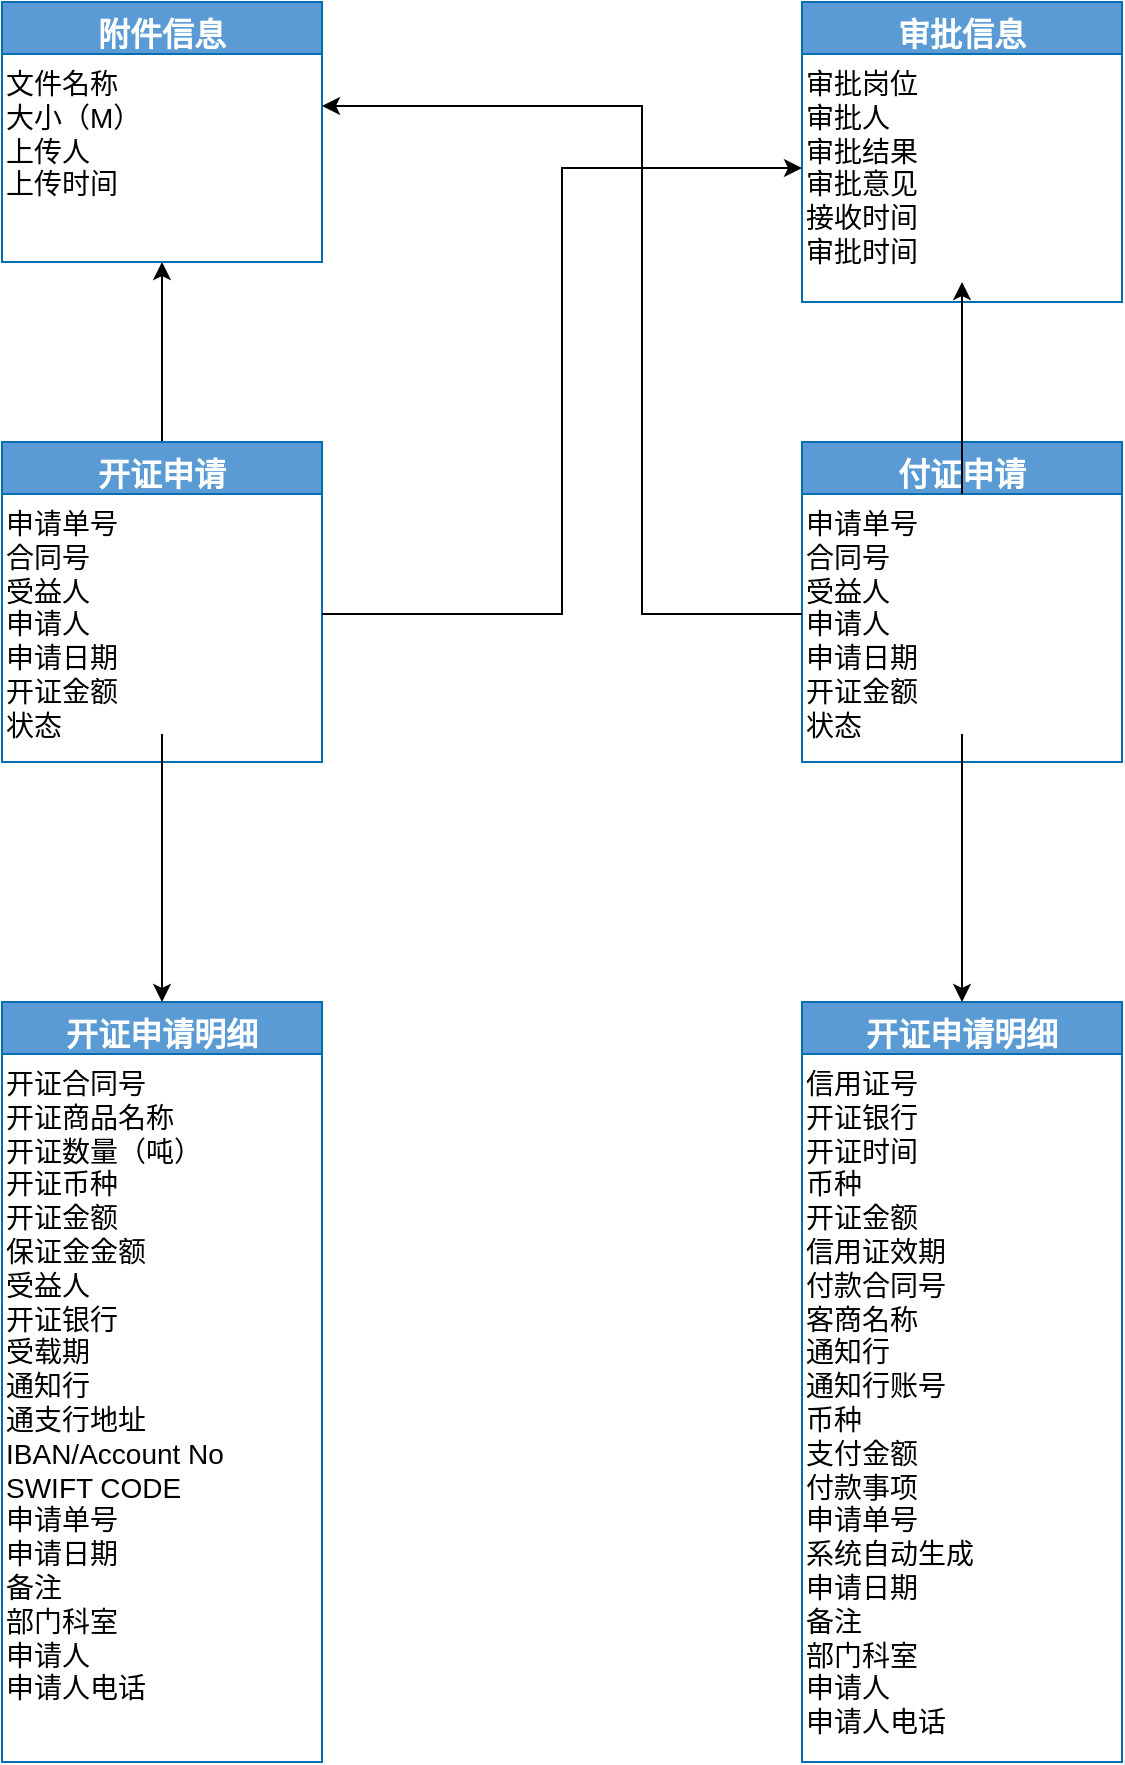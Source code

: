 <mxfile version="21.6.9" type="github" pages="11">
  <diagram id="C5RBs43oDa-KdzZeNtuy" name="信用证">
    <mxGraphModel dx="1056" dy="576" grid="1" gridSize="10" guides="1" tooltips="1" connect="1" arrows="1" fold="1" page="1" pageScale="1" pageWidth="827" pageHeight="1169" math="0" shadow="0">
      <root>
        <mxCell id="WIyWlLk6GJQsqaUBKTNV-0" />
        <mxCell id="WIyWlLk6GJQsqaUBKTNV-1" parent="WIyWlLk6GJQsqaUBKTNV-0" />
        <mxCell id="SUUTj0YpWT81GH75oT4H-23" style="edgeStyle=orthogonalEdgeStyle;rounded=0;orthogonalLoop=1;jettySize=auto;html=1;entryX=0.5;entryY=1;entryDx=0;entryDy=0;" parent="WIyWlLk6GJQsqaUBKTNV-1" source="zkfFHV4jXpPFQw0GAbJ--0" target="SUUTj0YpWT81GH75oT4H-18" edge="1">
          <mxGeometry relative="1" as="geometry" />
        </mxCell>
        <mxCell id="zkfFHV4jXpPFQw0GAbJ--0" value="开证申请" style="swimlane;fontStyle=1;align=center;verticalAlign=top;childLayout=stackLayout;horizontal=1;startSize=26;horizontalStack=0;resizeParent=1;resizeLast=0;collapsible=1;marginBottom=0;rounded=0;shadow=0;strokeWidth=1;fillColor=#5B9BD5;fontColor=#ffffff;strokeColor=#006EAF;fillStyle=solid;fontSize=16;" parent="WIyWlLk6GJQsqaUBKTNV-1" vertex="1">
          <mxGeometry x="120" y="230" width="160" height="160" as="geometry">
            <mxRectangle x="230" y="140" width="160" height="26" as="alternateBounds" />
          </mxGeometry>
        </mxCell>
        <mxCell id="SUUTj0YpWT81GH75oT4H-0" value="申请单号&#xa;合同号&#xa;受益人&#xa;申请人&#xa;申请日期&#xa;开证金额&#xa;状态" style="text;whiteSpace=wrap;html=1;fontSize=14;" parent="zkfFHV4jXpPFQw0GAbJ--0" vertex="1">
          <mxGeometry y="26" width="160" height="120" as="geometry" />
        </mxCell>
        <mxCell id="SUUTj0YpWT81GH75oT4H-1" value="开证申请明细&#xa;" style="swimlane;fontStyle=1;align=center;verticalAlign=top;childLayout=stackLayout;horizontal=1;startSize=26;horizontalStack=0;resizeParent=1;resizeLast=0;collapsible=1;marginBottom=0;rounded=0;shadow=0;strokeWidth=1;fillColor=#5B9BD5;fontColor=#ffffff;strokeColor=#006EAF;fillStyle=solid;fontSize=16;" parent="WIyWlLk6GJQsqaUBKTNV-1" vertex="1">
          <mxGeometry x="120" y="510" width="160" height="380" as="geometry">
            <mxRectangle x="230" y="140" width="160" height="26" as="alternateBounds" />
          </mxGeometry>
        </mxCell>
        <mxCell id="SUUTj0YpWT81GH75oT4H-2" value="&lt;div&gt;开证合同号&lt;/div&gt;&lt;div&gt;&lt;span style=&quot;font-size: 14px;&quot;&gt;开证商品名称&lt;/span&gt;&lt;/div&gt;&lt;div&gt;&lt;span style=&quot;font-size: 14px;&quot;&gt;开证数量（吨）&lt;/span&gt;&lt;/div&gt;&lt;div&gt;&lt;span style=&quot;font-size: 14px;&quot;&gt;开证币种&lt;/span&gt;&lt;/div&gt;&lt;div&gt;&lt;span style=&quot;font-size: 14px;&quot;&gt;开证金额&lt;/span&gt;&lt;/div&gt;&lt;div&gt;&lt;span style=&quot;font-size: 14px;&quot;&gt;保证金金额&lt;/span&gt;&lt;/div&gt;&lt;div&gt;&lt;span style=&quot;font-size: 14px;&quot;&gt;受益人&lt;/span&gt;&lt;/div&gt;&lt;div&gt;&lt;span style=&quot;font-size: 14px;&quot;&gt;开证银行&lt;/span&gt;&lt;/div&gt;&lt;div&gt;&lt;span style=&quot;font-size: 14px;&quot;&gt;受载期&lt;/span&gt;&lt;/div&gt;&lt;div&gt;&lt;span style=&quot;font-size: 14px;&quot;&gt;通知行&lt;/span&gt;&lt;/div&gt;&lt;div&gt;&lt;span style=&quot;font-size: 14px;&quot;&gt;通支行地址&lt;/span&gt;&lt;/div&gt;&lt;div&gt;&lt;span style=&quot;font-size: 14px;&quot;&gt;IBAN/Account No&lt;/span&gt;&lt;/div&gt;&lt;div&gt;&lt;span style=&quot;font-size: 14px;&quot;&gt;SWIFT CODE&lt;/span&gt;&lt;/div&gt;&lt;div&gt;&lt;span style=&quot;font-size: 14px;&quot;&gt;申请单号&lt;/span&gt;&lt;/div&gt;&lt;div&gt;&lt;span style=&quot;font-size: 14px;&quot;&gt;申请日期&lt;/span&gt;&lt;/div&gt;&lt;div&gt;&lt;span style=&quot;font-size: 14px;&quot;&gt;备注&lt;/span&gt;&lt;/div&gt;&lt;div&gt;&lt;span style=&quot;font-size: 14px;&quot;&gt;部门科室&lt;/span&gt;&lt;/div&gt;&lt;div&gt;&lt;span style=&quot;font-size: 14px;&quot;&gt;申请人&lt;/span&gt;&lt;/div&gt;&lt;div&gt;&lt;span style=&quot;font-size: 14px;&quot;&gt;申请人电话&lt;/span&gt;&lt;/div&gt;" style="text;whiteSpace=wrap;html=1;fontSize=14;" parent="SUUTj0YpWT81GH75oT4H-1" vertex="1">
          <mxGeometry y="26" width="160" height="354" as="geometry" />
        </mxCell>
        <mxCell id="SUUTj0YpWT81GH75oT4H-3" style="edgeStyle=orthogonalEdgeStyle;rounded=0;orthogonalLoop=1;jettySize=auto;html=1;" parent="WIyWlLk6GJQsqaUBKTNV-1" source="SUUTj0YpWT81GH75oT4H-0" target="SUUTj0YpWT81GH75oT4H-1" edge="1">
          <mxGeometry relative="1" as="geometry" />
        </mxCell>
        <mxCell id="SUUTj0YpWT81GH75oT4H-11" value="付证申请" style="swimlane;fontStyle=1;align=center;verticalAlign=top;childLayout=stackLayout;horizontal=1;startSize=26;horizontalStack=0;resizeParent=1;resizeLast=0;collapsible=1;marginBottom=0;rounded=0;shadow=0;strokeWidth=1;fillColor=#5B9BD5;fontColor=#ffffff;strokeColor=#006EAF;fillStyle=solid;fontSize=16;" parent="WIyWlLk6GJQsqaUBKTNV-1" vertex="1">
          <mxGeometry x="520" y="230" width="160" height="160" as="geometry">
            <mxRectangle x="230" y="140" width="160" height="26" as="alternateBounds" />
          </mxGeometry>
        </mxCell>
        <mxCell id="SUUTj0YpWT81GH75oT4H-12" value="申请单号&#xa;合同号&#xa;受益人&#xa;申请人&#xa;申请日期&#xa;开证金额&#xa;状态" style="text;whiteSpace=wrap;html=1;fontSize=14;" parent="SUUTj0YpWT81GH75oT4H-11" vertex="1">
          <mxGeometry y="26" width="160" height="120" as="geometry" />
        </mxCell>
        <mxCell id="SUUTj0YpWT81GH75oT4H-13" value="开证申请明细&#xa;" style="swimlane;fontStyle=1;align=center;verticalAlign=top;childLayout=stackLayout;horizontal=1;startSize=26;horizontalStack=0;resizeParent=1;resizeLast=0;collapsible=1;marginBottom=0;rounded=0;shadow=0;strokeWidth=1;fillColor=#5B9BD5;fontColor=#ffffff;strokeColor=#006EAF;fillStyle=solid;fontSize=16;" parent="WIyWlLk6GJQsqaUBKTNV-1" vertex="1">
          <mxGeometry x="520" y="510" width="160" height="380" as="geometry">
            <mxRectangle x="230" y="140" width="160" height="26" as="alternateBounds" />
          </mxGeometry>
        </mxCell>
        <mxCell id="SUUTj0YpWT81GH75oT4H-14" value="&lt;div&gt;信用证号&lt;/div&gt;&lt;div&gt;&lt;span style=&quot;font-size: 14px;&quot;&gt;开证银行&lt;/span&gt;&lt;/div&gt;&lt;div&gt;&lt;span style=&quot;font-size: 14px;&quot;&gt;开证时间&lt;/span&gt;&lt;/div&gt;&lt;div&gt;&lt;span style=&quot;font-size: 14px;&quot;&gt;币种&lt;/span&gt;&lt;/div&gt;&lt;div&gt;&lt;span style=&quot;font-size: 14px;&quot;&gt;开证金额&lt;/span&gt;&lt;/div&gt;&lt;div&gt;&lt;span style=&quot;font-size: 14px;&quot;&gt;信用证效期&lt;/span&gt;&lt;/div&gt;&lt;div&gt;&lt;span style=&quot;font-size: 14px;&quot;&gt;付款合同号&lt;/span&gt;&lt;/div&gt;&lt;div&gt;&lt;span style=&quot;font-size: 14px;&quot;&gt;客商名称&lt;/span&gt;&lt;/div&gt;&lt;div&gt;&lt;span style=&quot;font-size: 14px;&quot;&gt;通知行&lt;/span&gt;&lt;/div&gt;&lt;div&gt;&lt;span style=&quot;font-size: 14px;&quot;&gt;通知行账号&lt;/span&gt;&lt;/div&gt;&lt;div&gt;&lt;span style=&quot;font-size: 14px;&quot;&gt;币种&lt;/span&gt;&lt;/div&gt;&lt;div&gt;&lt;span style=&quot;font-size: 14px;&quot;&gt;支付金额&lt;/span&gt;&lt;/div&gt;&lt;div&gt;&lt;span style=&quot;font-size: 14px;&quot;&gt;付款事项&lt;/span&gt;&lt;/div&gt;&lt;div&gt;&lt;span style=&quot;font-size: 14px;&quot;&gt;申请单号&lt;/span&gt;&lt;/div&gt;&lt;div&gt;&lt;span style=&quot;font-size: 14px;&quot;&gt;系统自动生成&lt;/span&gt;&lt;/div&gt;&lt;div&gt;&lt;span style=&quot;font-size: 14px;&quot;&gt;申请日期&lt;/span&gt;&lt;/div&gt;&lt;div&gt;&lt;span style=&quot;font-size: 14px;&quot;&gt;备注&lt;/span&gt;&lt;/div&gt;&lt;div&gt;&lt;span style=&quot;font-size: 14px;&quot;&gt;部门科室&lt;/span&gt;&lt;/div&gt;&lt;div&gt;&lt;span style=&quot;font-size: 14px;&quot;&gt;申请人&lt;/span&gt;&lt;/div&gt;&lt;div&gt;&lt;span style=&quot;font-size: 14px;&quot;&gt;申请人电话&lt;/span&gt;&lt;/div&gt;" style="text;whiteSpace=wrap;html=1;fontSize=14;" parent="SUUTj0YpWT81GH75oT4H-13" vertex="1">
          <mxGeometry y="26" width="160" height="354" as="geometry" />
        </mxCell>
        <mxCell id="SUUTj0YpWT81GH75oT4H-15" style="edgeStyle=orthogonalEdgeStyle;rounded=0;orthogonalLoop=1;jettySize=auto;html=1;" parent="WIyWlLk6GJQsqaUBKTNV-1" source="SUUTj0YpWT81GH75oT4H-12" target="SUUTj0YpWT81GH75oT4H-13" edge="1">
          <mxGeometry relative="1" as="geometry" />
        </mxCell>
        <mxCell id="SUUTj0YpWT81GH75oT4H-17" value="附件信息" style="swimlane;fontStyle=1;align=center;verticalAlign=top;childLayout=stackLayout;horizontal=1;startSize=26;horizontalStack=0;resizeParent=1;resizeLast=0;collapsible=1;marginBottom=0;rounded=0;shadow=0;strokeWidth=1;fillColor=#5B9BD5;fontColor=#ffffff;strokeColor=#006EAF;fillStyle=solid;fontSize=16;" parent="WIyWlLk6GJQsqaUBKTNV-1" vertex="1">
          <mxGeometry x="120" y="10" width="160" height="130" as="geometry">
            <mxRectangle x="230" y="140" width="160" height="26" as="alternateBounds" />
          </mxGeometry>
        </mxCell>
        <mxCell id="SUUTj0YpWT81GH75oT4H-18" value="&lt;div&gt;文件名称&lt;/div&gt;&lt;div&gt;&lt;span style=&quot;font-size: 14px;&quot;&gt;大小（M）&lt;/span&gt;&lt;/div&gt;&lt;div&gt;&lt;span style=&quot;font-size: 14px;&quot;&gt;上传人&lt;/span&gt;&lt;/div&gt;&lt;div&gt;&lt;span style=&quot;font-size: 14px;&quot;&gt;上传时间&lt;/span&gt;&lt;/div&gt;" style="text;whiteSpace=wrap;html=1;fontSize=14;" parent="SUUTj0YpWT81GH75oT4H-17" vertex="1">
          <mxGeometry y="26" width="160" height="104" as="geometry" />
        </mxCell>
        <mxCell id="SUUTj0YpWT81GH75oT4H-19" value="审批信息" style="swimlane;fontStyle=1;align=center;verticalAlign=top;childLayout=stackLayout;horizontal=1;startSize=26;horizontalStack=0;resizeParent=1;resizeLast=0;collapsible=1;marginBottom=0;rounded=0;shadow=0;strokeWidth=1;fillColor=#5B9BD5;fontColor=#ffffff;strokeColor=#006EAF;fillStyle=solid;fontSize=16;" parent="WIyWlLk6GJQsqaUBKTNV-1" vertex="1">
          <mxGeometry x="520" y="10" width="160" height="150" as="geometry">
            <mxRectangle x="230" y="140" width="160" height="26" as="alternateBounds" />
          </mxGeometry>
        </mxCell>
        <mxCell id="SUUTj0YpWT81GH75oT4H-20" value="&lt;div&gt;审批岗位&lt;/div&gt;&lt;div&gt;&lt;span style=&quot;font-size: 14px;&quot;&gt;审批人&lt;/span&gt;&lt;/div&gt;&lt;div&gt;&lt;span style=&quot;font-size: 14px;&quot;&gt;审批结果&lt;/span&gt;&lt;/div&gt;&lt;div&gt;&lt;span style=&quot;font-size: 14px;&quot;&gt;审批意见&lt;/span&gt;&lt;/div&gt;&lt;div&gt;&lt;span style=&quot;font-size: 14px;&quot;&gt;接收时间&lt;/span&gt;&lt;/div&gt;&lt;div&gt;&lt;span style=&quot;font-size: 14px;&quot;&gt;审批时间&lt;/span&gt;&lt;/div&gt;" style="text;whiteSpace=wrap;html=1;fontSize=14;" parent="SUUTj0YpWT81GH75oT4H-19" vertex="1">
          <mxGeometry y="26" width="160" height="114" as="geometry" />
        </mxCell>
        <mxCell id="SUUTj0YpWT81GH75oT4H-24" style="edgeStyle=orthogonalEdgeStyle;rounded=0;orthogonalLoop=1;jettySize=auto;html=1;" parent="WIyWlLk6GJQsqaUBKTNV-1" source="SUUTj0YpWT81GH75oT4H-12" target="SUUTj0YpWT81GH75oT4H-20" edge="1">
          <mxGeometry relative="1" as="geometry" />
        </mxCell>
        <mxCell id="SUUTj0YpWT81GH75oT4H-28" style="edgeStyle=orthogonalEdgeStyle;rounded=0;orthogonalLoop=1;jettySize=auto;html=1;entryX=1;entryY=0.25;entryDx=0;entryDy=0;" parent="WIyWlLk6GJQsqaUBKTNV-1" source="SUUTj0YpWT81GH75oT4H-12" target="SUUTj0YpWT81GH75oT4H-18" edge="1">
          <mxGeometry relative="1" as="geometry">
            <Array as="points">
              <mxPoint x="440" y="316" />
              <mxPoint x="440" y="62" />
            </Array>
          </mxGeometry>
        </mxCell>
        <mxCell id="SUUTj0YpWT81GH75oT4H-33" style="edgeStyle=orthogonalEdgeStyle;rounded=0;orthogonalLoop=1;jettySize=auto;html=1;entryX=0;entryY=0.5;entryDx=0;entryDy=0;" parent="WIyWlLk6GJQsqaUBKTNV-1" source="SUUTj0YpWT81GH75oT4H-0" target="SUUTj0YpWT81GH75oT4H-20" edge="1">
          <mxGeometry relative="1" as="geometry" />
        </mxCell>
      </root>
    </mxGraphModel>
  </diagram>
  <diagram id="Lsoh_-KXmb2deAOBUh0t" name="信用证逻辑设计">
    <mxGraphModel dx="1056" dy="576" grid="1" gridSize="10" guides="1" tooltips="1" connect="1" arrows="1" fold="1" page="1" pageScale="1" pageWidth="827" pageHeight="1169" math="0" shadow="0">
      <root>
        <mxCell id="0" />
        <mxCell id="1" parent="0" />
        <mxCell id="hyZXBz6emrAKfZKL808K-4" style="edgeStyle=orthogonalEdgeStyle;rounded=0;orthogonalLoop=1;jettySize=auto;html=1;" parent="1" source="hyZXBz6emrAKfZKL808K-1" edge="1">
          <mxGeometry relative="1" as="geometry">
            <mxPoint x="360" y="385" as="targetPoint" />
          </mxGeometry>
        </mxCell>
        <mxCell id="hyZXBz6emrAKfZKL808K-1" value="&lt;p class=&quot;MsoNormal&quot;&gt;&lt;b&gt;&lt;font style=&quot;font-size: 14px;&quot; color=&quot;#ffffff&quot;&gt;新增开证申请单&lt;/font&gt;&lt;/b&gt;&lt;/p&gt;" style="rounded=0;whiteSpace=wrap;html=1;fillColor=#5B9BD5;" parent="1" vertex="1">
          <mxGeometry x="140" y="355" width="120" height="60" as="geometry" />
        </mxCell>
        <mxCell id="hyZXBz6emrAKfZKL808K-5" style="edgeStyle=orthogonalEdgeStyle;rounded=0;orthogonalLoop=1;jettySize=auto;html=1;entryX=0;entryY=0.5;entryDx=0;entryDy=0;" parent="1" source="hyZXBz6emrAKfZKL808K-2" target="hyZXBz6emrAKfZKL808K-3" edge="1">
          <mxGeometry relative="1" as="geometry" />
        </mxCell>
        <mxCell id="hyZXBz6emrAKfZKL808K-2" value="&lt;p class=&quot;MsoNormal&quot;&gt;&lt;b&gt;&lt;font style=&quot;font-size: 14px;&quot; color=&quot;#ffffff&quot;&gt;申请单审批&lt;/font&gt;&lt;/b&gt;&lt;/p&gt;" style="rounded=0;whiteSpace=wrap;html=1;fillColor=#5B9BD5;" parent="1" vertex="1">
          <mxGeometry x="370" y="355" width="120" height="60" as="geometry" />
        </mxCell>
        <mxCell id="hyZXBz6emrAKfZKL808K-3" value="&lt;p class=&quot;MsoNormal&quot;&gt;&lt;b&gt;&lt;font style=&quot;font-size: 14px;&quot; color=&quot;#ffffff&quot;&gt;申请单打印&lt;/font&gt;&lt;/b&gt;&lt;/p&gt;" style="rounded=0;whiteSpace=wrap;html=1;fillColor=#5B9BD5;" parent="1" vertex="1">
          <mxGeometry x="600" y="355" width="120" height="60" as="geometry" />
        </mxCell>
        <mxCell id="hyZXBz6emrAKfZKL808K-6" style="edgeStyle=orthogonalEdgeStyle;rounded=0;orthogonalLoop=1;jettySize=auto;html=1;" parent="1" source="hyZXBz6emrAKfZKL808K-7" edge="1">
          <mxGeometry relative="1" as="geometry">
            <mxPoint x="360" y="555" as="targetPoint" />
          </mxGeometry>
        </mxCell>
        <mxCell id="hyZXBz6emrAKfZKL808K-7" value="&lt;p class=&quot;MsoNormal&quot;&gt;&lt;b style=&quot;background-color: initial;&quot;&gt;&lt;font style=&quot;font-size: 14px;&quot; color=&quot;#ffffff&quot;&gt;新增付证申请单&lt;/font&gt;&lt;/b&gt;&lt;/p&gt;" style="rounded=0;whiteSpace=wrap;html=1;fillColor=#5B9BD5;" parent="1" vertex="1">
          <mxGeometry x="140" y="525" width="120" height="60" as="geometry" />
        </mxCell>
        <mxCell id="hyZXBz6emrAKfZKL808K-8" style="edgeStyle=orthogonalEdgeStyle;rounded=0;orthogonalLoop=1;jettySize=auto;html=1;entryX=0;entryY=0.5;entryDx=0;entryDy=0;" parent="1" source="hyZXBz6emrAKfZKL808K-9" target="hyZXBz6emrAKfZKL808K-10" edge="1">
          <mxGeometry relative="1" as="geometry" />
        </mxCell>
        <mxCell id="hyZXBz6emrAKfZKL808K-9" value="&lt;p class=&quot;MsoNormal&quot;&gt;&lt;b&gt;&lt;font style=&quot;font-size: 14px;&quot; color=&quot;#ffffff&quot;&gt;申请单审批&lt;/font&gt;&lt;/b&gt;&lt;/p&gt;" style="rounded=0;whiteSpace=wrap;html=1;fillColor=#5B9BD5;" parent="1" vertex="1">
          <mxGeometry x="370" y="525" width="120" height="60" as="geometry" />
        </mxCell>
        <mxCell id="hyZXBz6emrAKfZKL808K-10" value="&lt;p class=&quot;MsoNormal&quot;&gt;&lt;b&gt;&lt;font style=&quot;font-size: 14px;&quot; color=&quot;#ffffff&quot;&gt;申请单打印&lt;/font&gt;&lt;/b&gt;&lt;/p&gt;" style="rounded=0;whiteSpace=wrap;html=1;fillColor=#5B9BD5;" parent="1" vertex="1">
          <mxGeometry x="600" y="525" width="120" height="60" as="geometry" />
        </mxCell>
      </root>
    </mxGraphModel>
  </diagram>
  <diagram name="填报" id="nM916Ne7KocaDGqm2es4">
    <mxGraphModel dx="2640" dy="1440" grid="1" gridSize="10" guides="1" tooltips="1" connect="1" arrows="1" fold="1" page="1" pageScale="1" pageWidth="827" pageHeight="1169" math="0" shadow="0">
      <root>
        <mxCell id="ER8OnVnSHmYjHbvC8wPC-0" />
        <mxCell id="ER8OnVnSHmYjHbvC8wPC-1" parent="ER8OnVnSHmYjHbvC8wPC-0" />
        <mxCell id="ER8OnVnSHmYjHbvC8wPC-3" value="物资对应代码" style="swimlane;fontStyle=1;align=center;verticalAlign=top;childLayout=stackLayout;horizontal=1;startSize=26;horizontalStack=0;resizeParent=1;resizeLast=0;collapsible=1;marginBottom=0;rounded=0;shadow=0;strokeWidth=1;fillColor=#5B9BD5;fontColor=#ffffff;strokeColor=#006EAF;fillStyle=solid;fontSize=16;" parent="ER8OnVnSHmYjHbvC8wPC-1" vertex="1">
          <mxGeometry x="60" y="120" width="160" height="146" as="geometry">
            <mxRectangle x="230" y="140" width="160" height="26" as="alternateBounds" />
          </mxGeometry>
        </mxCell>
        <mxCell id="ER8OnVnSHmYjHbvC8wPC-4" value="&lt;div&gt;物资名称&lt;/div&gt;&lt;div&gt;&lt;span style=&quot;font-size: 14px;&quot;&gt;对应代码&lt;/span&gt;&lt;/div&gt;&lt;div&gt;&lt;span style=&quot;font-size: 14px;&quot;&gt;航程&lt;/span&gt;&lt;/div&gt;&lt;div&gt;&lt;span style=&quot;font-size: 14px;&quot;&gt;产地&lt;/span&gt;&lt;/div&gt;" style="text;whiteSpace=wrap;html=1;fontSize=14;" parent="ER8OnVnSHmYjHbvC8wPC-3" vertex="1">
          <mxGeometry y="26" width="160" height="120" as="geometry" />
        </mxCell>
        <mxCell id="ER8OnVnSHmYjHbvC8wPC-5" value="财务编号维护&#xa;" style="swimlane;fontStyle=1;align=center;verticalAlign=top;childLayout=stackLayout;horizontal=1;startSize=26;horizontalStack=0;resizeParent=1;resizeLast=0;collapsible=1;marginBottom=0;rounded=0;shadow=0;strokeWidth=1;fillColor=#5B9BD5;fontColor=#ffffff;strokeColor=#006EAF;fillStyle=solid;fontSize=16;" parent="ER8OnVnSHmYjHbvC8wPC-1" vertex="1">
          <mxGeometry x="70" y="480" width="160" height="380" as="geometry">
            <mxRectangle x="230" y="140" width="160" height="26" as="alternateBounds" />
          </mxGeometry>
        </mxCell>
        <mxCell id="ER8OnVnSHmYjHbvC8wPC-6" value="&lt;div&gt;采购合同&lt;/div&gt;&lt;div&gt;&lt;span style=&quot;font-size: 14px;&quot;&gt;供应商&lt;/span&gt;&lt;/div&gt;&lt;div&gt;&lt;span style=&quot;font-size: 14px;&quot;&gt;物资名称&lt;/span&gt;&lt;/div&gt;&lt;div&gt;&lt;span style=&quot;font-size: 14px;&quot;&gt;贸易形式&lt;/span&gt;&lt;/div&gt;&lt;div&gt;&lt;span style=&quot;font-size: 14px;&quot;&gt;贸易类型&lt;/span&gt;&lt;/div&gt;&lt;div&gt;&lt;span style=&quot;font-size: 14px;&quot;&gt;产地&lt;/span&gt;&lt;/div&gt;&lt;div&gt;&lt;span style=&quot;font-size: 14px;&quot;&gt;卸港&lt;/span&gt;&lt;/div&gt;&lt;div&gt;&lt;span style=&quot;font-size: 14px;&quot;&gt;销售客户&lt;/span&gt;&lt;/div&gt;&lt;div&gt;&lt;span style=&quot;font-size: 14px;&quot;&gt;财务编号时间&lt;/span&gt;&lt;/div&gt;&lt;div&gt;&lt;span style=&quot;font-size: 14px;&quot;&gt;航次号&lt;/span&gt;&lt;/div&gt;&lt;div&gt;&lt;span style=&quot;font-size: 14px;&quot;&gt;财务编号&lt;/span&gt;&lt;/div&gt;&lt;div&gt;&lt;br&gt;&lt;/div&gt;" style="text;whiteSpace=wrap;html=1;fontSize=14;" parent="ER8OnVnSHmYjHbvC8wPC-5" vertex="1">
          <mxGeometry y="26" width="160" height="354" as="geometry" />
        </mxCell>
        <mxCell id="ER8OnVnSHmYjHbvC8wPC-8" value="客商对应代码" style="swimlane;fontStyle=1;align=center;verticalAlign=top;childLayout=stackLayout;horizontal=1;startSize=26;horizontalStack=0;resizeParent=1;resizeLast=0;collapsible=1;marginBottom=0;rounded=0;shadow=0;strokeWidth=1;fillColor=#5B9BD5;fontColor=#ffffff;strokeColor=#006EAF;fillStyle=solid;fontSize=16;" parent="ER8OnVnSHmYjHbvC8wPC-1" vertex="1">
          <mxGeometry x="420" y="120" width="160" height="160" as="geometry">
            <mxRectangle x="230" y="140" width="160" height="26" as="alternateBounds" />
          </mxGeometry>
        </mxCell>
        <mxCell id="ER8OnVnSHmYjHbvC8wPC-9" value="&lt;div&gt;客商编码&lt;/div&gt;&lt;div&gt;&lt;span style=&quot;font-size: 14px;&quot;&gt;客商名称&lt;/span&gt;&lt;/div&gt;&lt;div&gt;&lt;span style=&quot;font-size: 14px;&quot;&gt;对应代码&lt;/span&gt;&lt;/div&gt;" style="text;whiteSpace=wrap;html=1;fontSize=14;" parent="ER8OnVnSHmYjHbvC8wPC-8" vertex="1">
          <mxGeometry y="26" width="160" height="120" as="geometry" />
        </mxCell>
        <mxCell id="ER8OnVnSHmYjHbvC8wPC-10" value="采购信息" style="swimlane;fontStyle=1;align=center;verticalAlign=top;childLayout=stackLayout;horizontal=1;startSize=26;horizontalStack=0;resizeParent=1;resizeLast=0;collapsible=1;marginBottom=0;rounded=0;shadow=0;strokeWidth=1;fillColor=#5B9BD5;fontColor=#ffffff;strokeColor=#006EAF;fillStyle=solid;fontSize=16;" parent="ER8OnVnSHmYjHbvC8wPC-1" vertex="1">
          <mxGeometry x="730" y="420" width="210" height="310" as="geometry">
            <mxRectangle x="230" y="140" width="160" height="26" as="alternateBounds" />
          </mxGeometry>
        </mxCell>
        <mxCell id="ER8OnVnSHmYjHbvC8wPC-11" value="&lt;div&gt;&lt;div&gt;合同号带出&amp;nbsp; &amp;nbsp; 租船协议号&lt;span style=&quot;font-size: 14px;&quot;&gt;&lt;/span&gt;&lt;/div&gt;&lt;div&gt;&lt;span style=&quot;font-size: 14px;&quot;&gt;货物付款方式&lt;span style=&quot;&quot;&gt;&lt;span style=&quot;white-space: pre;&quot;&gt;&amp;nbsp;&amp;nbsp;&amp;nbsp;&amp;nbsp;&lt;/span&gt;&lt;/span&gt;承运船公司&lt;/span&gt;&lt;/div&gt;&lt;div&gt;&lt;span style=&quot;font-size: 14px;&quot;&gt;合同号带出&lt;span style=&quot;&quot;&gt;&lt;span style=&quot;white-space: pre;&quot;&gt;&amp;nbsp;&amp;nbsp;&amp;nbsp;&amp;nbsp;&lt;/span&gt;&lt;span style=&quot;white-space: pre;&quot;&gt;&amp;nbsp;&amp;nbsp;&amp;nbsp;&amp;nbsp;&lt;/span&gt;&lt;/span&gt;由租船协议带出&lt;/span&gt;&lt;/div&gt;&lt;div&gt;&lt;span style=&quot;font-size: 14px;&quot;&gt;货物名称&lt;span style=&quot;&quot;&gt;&lt;span style=&quot;white-space: pre;&quot;&gt;&amp;nbsp;&amp;nbsp;&amp;nbsp;&amp;nbsp;&lt;/span&gt;&lt;span style=&quot;white-space: pre;&quot;&gt;&amp;nbsp;&amp;nbsp;&amp;nbsp;&amp;nbsp;&lt;/span&gt;&lt;/span&gt;运费付款方式&lt;/span&gt;&lt;/div&gt;&lt;div&gt;&lt;span style=&quot;font-size: 14px;&quot;&gt;合同号带出&lt;span style=&quot;&quot;&gt;&lt;span style=&quot;white-space: pre;&quot;&gt;&amp;nbsp;&amp;nbsp;&amp;nbsp;&amp;nbsp;&lt;/span&gt;&lt;span style=&quot;white-space: pre;&quot;&gt;&amp;nbsp;&amp;nbsp;&amp;nbsp;&amp;nbsp;&lt;/span&gt;&lt;/span&gt;币种&lt;/span&gt;&lt;/div&gt;&lt;div&gt;&lt;span style=&quot;font-size: 14px;&quot;&gt;货种&lt;span style=&quot;&quot;&gt;&lt;span style=&quot;white-space: pre;&quot;&gt;&amp;nbsp;&amp;nbsp;&amp;nbsp;&amp;nbsp;&lt;/span&gt;&lt;span style=&quot;white-space: pre;&quot;&gt;&amp;nbsp;&amp;nbsp;&amp;nbsp;&amp;nbsp;&lt;/span&gt;&lt;/span&gt;&amp;nbsp; &amp;nbsp; 付款金额&lt;/span&gt;&lt;/div&gt;&lt;div&gt;&lt;span style=&quot;font-size: 14px;&quot;&gt;秘鲁矿/非秘鲁矿&lt;span style=&quot;&quot;&gt;&lt;span style=&quot;white-space: pre;&quot;&gt;&amp;nbsp;&amp;nbsp;&amp;nbsp;&amp;nbsp;&lt;/span&gt;&lt;/span&gt; 付款日期&lt;/span&gt;&lt;/div&gt;&lt;div&gt;&lt;span style=&quot;font-size: 14px;&quot;&gt;船名&lt;span style=&quot;&quot;&gt;&lt;span style=&quot;white-space: pre;&quot;&gt;&amp;nbsp;&amp;nbsp;&amp;nbsp;&amp;nbsp;&lt;/span&gt;&lt;span style=&quot;white-space: pre;&quot;&gt;&amp;nbsp;&amp;nbsp;&amp;nbsp;&amp;nbsp;&lt;/span&gt;&lt;/span&gt;&amp;nbsp; &amp;nbsp; 保险协议号&lt;/span&gt;&lt;/div&gt;&lt;div&gt;&lt;span style=&quot;font-size: 14px;&quot;&gt;受载期初&lt;span style=&quot;&quot;&gt;&lt;span style=&quot;white-space: pre;&quot;&gt;&amp;nbsp;&amp;nbsp;&amp;nbsp;&amp;nbsp;&lt;/span&gt;&lt;span style=&quot;white-space: pre;&quot;&gt;&amp;nbsp;&amp;nbsp;&amp;nbsp;&amp;nbsp;&lt;/span&gt;&lt;/span&gt;保险公司&lt;/span&gt;&lt;/div&gt;&lt;div&gt;&lt;span style=&quot;font-size: 14px;&quot;&gt;受载期末&lt;span style=&quot;&quot;&gt;&lt;span style=&quot;white-space: pre;&quot;&gt;&amp;nbsp;&amp;nbsp;&amp;nbsp;&amp;nbsp;&lt;/span&gt;&lt;span style=&quot;white-space: pre;&quot;&gt;&amp;nbsp;&amp;nbsp;&amp;nbsp;&amp;nbsp;&lt;/span&gt;&lt;/span&gt;由保险协议带出&lt;/span&gt;&lt;/div&gt;&lt;div&gt;&lt;span style=&quot;font-size: 14px;&quot;&gt;装货港&lt;span style=&quot;&quot;&gt;&lt;span style=&quot;white-space: pre;&quot;&gt;&amp;nbsp;&amp;nbsp;&amp;nbsp;&amp;nbsp;&lt;/span&gt;&lt;span style=&quot;white-space: pre;&quot;&gt;&amp;nbsp;&amp;nbsp;&amp;nbsp;&amp;nbsp;&lt;/span&gt;&lt;/span&gt;&amp;nbsp; &amp;nbsp; 保费付款方式&lt;/span&gt;&lt;/div&gt;&lt;div&gt;&lt;span style=&quot;font-size: 14px;&quot;&gt;提单日期&lt;span style=&quot;&quot;&gt;&lt;span style=&quot;white-space: pre;&quot;&gt;&amp;nbsp;&amp;nbsp;&amp;nbsp;&amp;nbsp;&lt;/span&gt;&lt;span style=&quot;white-space: pre;&quot;&gt;&amp;nbsp;&amp;nbsp;&amp;nbsp;&amp;nbsp;&lt;/span&gt;&lt;/span&gt;币种&lt;/span&gt;&lt;/div&gt;&lt;div&gt;&lt;span style=&quot;font-size: 14px;&quot;&gt;销售类型&lt;span style=&quot;&quot;&gt;&lt;span style=&quot;white-space: pre;&quot;&gt;&amp;nbsp;&amp;nbsp;&amp;nbsp;&amp;nbsp;&lt;/span&gt;&lt;span style=&quot;white-space: pre;&quot;&gt;&amp;nbsp;&amp;nbsp;&amp;nbsp;&amp;nbsp;&lt;/span&gt;&lt;/span&gt;付款金额&lt;/span&gt;&lt;/div&gt;&lt;div&gt;&lt;span style=&quot;font-size: 14px;&quot;&gt;流向&lt;span style=&quot;&quot;&gt;&lt;span style=&quot;white-space: pre;&quot;&gt;&amp;nbsp;&amp;nbsp;&amp;nbsp;&amp;nbsp;&lt;/span&gt;&lt;span style=&quot;white-space: pre;&quot;&gt;&amp;nbsp;&amp;nbsp;&amp;nbsp;&amp;nbsp;&lt;/span&gt;&lt;/span&gt;&amp;nbsp; &amp;nbsp; 付款日期&lt;/span&gt;&lt;/div&gt;&lt;div&gt;&lt;span style=&quot;font-size: 14px;&quot;&gt;信用证号&lt;span style=&quot;&quot;&gt;&lt;span style=&quot;white-space: pre;&quot;&gt;&amp;nbsp;&amp;nbsp;&amp;nbsp;&amp;nbsp;&lt;/span&gt;&lt;span style=&quot;white-space: pre;&quot;&gt;&amp;nbsp;&amp;nbsp;&amp;nbsp;&amp;nbsp;&lt;/span&gt;&lt;/span&gt;业务科室&lt;/span&gt;&lt;/div&gt;&lt;div&gt;&lt;span style=&quot;font-size: 14px;&quot;&gt;信用证金额&lt;span style=&quot;&quot;&gt;&lt;span style=&quot;white-space: pre;&quot;&gt;&amp;nbsp;&amp;nbsp;&amp;nbsp;&amp;nbsp;&lt;/span&gt;&lt;span style=&quot;white-space: pre;&quot;&gt;&amp;nbsp;&amp;nbsp;&amp;nbsp;&amp;nbsp;&lt;/span&gt;&lt;/span&gt;业务员&lt;/span&gt;&lt;/div&gt;&lt;/div&gt;&lt;div&gt;&lt;br&gt;&lt;/div&gt;" style="text;whiteSpace=wrap;html=1;fontSize=14;" parent="ER8OnVnSHmYjHbvC8wPC-10" vertex="1">
          <mxGeometry y="26" width="210" height="284" as="geometry" />
        </mxCell>
        <mxCell id="ER8OnVnSHmYjHbvC8wPC-15" value="内贸数据填报&#xa;" style="swimlane;fontStyle=1;align=center;verticalAlign=top;childLayout=stackLayout;horizontal=1;startSize=26;horizontalStack=0;resizeParent=1;resizeLast=0;collapsible=1;marginBottom=0;rounded=0;shadow=0;strokeWidth=1;fillColor=#5B9BD5;fontColor=#ffffff;strokeColor=#006EAF;fillStyle=solid;fontSize=16;" parent="ER8OnVnSHmYjHbvC8wPC-1" vertex="1">
          <mxGeometry x="440" y="480" width="160" height="150" as="geometry">
            <mxRectangle x="230" y="140" width="160" height="26" as="alternateBounds" />
          </mxGeometry>
        </mxCell>
        <mxCell id="ER8OnVnSHmYjHbvC8wPC-16" value="&lt;div&gt;审批岗位&lt;/div&gt;&lt;div&gt;&lt;span style=&quot;font-size: 14px;&quot;&gt;审批人&lt;/span&gt;&lt;/div&gt;&lt;div&gt;&lt;span style=&quot;font-size: 14px;&quot;&gt;审批结果&lt;/span&gt;&lt;/div&gt;&lt;div&gt;&lt;span style=&quot;font-size: 14px;&quot;&gt;审批意见&lt;/span&gt;&lt;/div&gt;&lt;div&gt;&lt;span style=&quot;font-size: 14px;&quot;&gt;接收时间&lt;/span&gt;&lt;/div&gt;&lt;div&gt;&lt;span style=&quot;font-size: 14px;&quot;&gt;审批时间&lt;/span&gt;&lt;/div&gt;" style="text;whiteSpace=wrap;html=1;fontSize=14;" parent="ER8OnVnSHmYjHbvC8wPC-15" vertex="1">
          <mxGeometry y="26" width="160" height="114" as="geometry" />
        </mxCell>
        <mxCell id="v8yJNCALSbquwSq9Tw4E-0" value="销售基本信息" style="swimlane;fontStyle=1;align=center;verticalAlign=top;childLayout=stackLayout;horizontal=1;startSize=26;horizontalStack=0;resizeParent=1;resizeLast=0;collapsible=1;marginBottom=0;rounded=0;shadow=0;strokeWidth=1;fillColor=#5B9BD5;fontColor=#ffffff;strokeColor=#006EAF;fillStyle=solid;fontSize=16;" vertex="1" parent="ER8OnVnSHmYjHbvC8wPC-1">
          <mxGeometry x="980" y="640" width="210" height="380" as="geometry">
            <mxRectangle x="230" y="140" width="160" height="26" as="alternateBounds" />
          </mxGeometry>
        </mxCell>
        <mxCell id="v8yJNCALSbquwSq9Tw4E-1" value="&lt;div&gt;&lt;div&gt;&lt;div&gt;销售合同号&lt;/div&gt;&lt;div&gt;&lt;span style=&quot;font-size: 14px;&quot;&gt;客户&lt;/span&gt;&lt;/div&gt;&lt;div&gt;&lt;span style=&quot;font-size: 14px;&quot;&gt;贸易术语&lt;/span&gt;&lt;/div&gt;&lt;div&gt;&lt;span style=&quot;font-size: 14px;&quot;&gt;货物收款方式&lt;/span&gt;&lt;/div&gt;&lt;div&gt;&lt;span style=&quot;font-size: 14px;&quot;&gt;到货港&lt;/span&gt;&lt;/div&gt;&lt;div&gt;&lt;span style=&quot;font-size: 14px;&quot;&gt;到港日期&lt;/span&gt;&lt;/div&gt;&lt;div&gt;&lt;span style=&quot;font-size: 14px;&quot;&gt;信用证号&lt;/span&gt;&lt;/div&gt;&lt;div&gt;&lt;span style=&quot;font-size: 14px;&quot;&gt;信用证证金额&lt;/span&gt;&lt;/div&gt;&lt;div&gt;&lt;span style=&quot;font-size: 14px;&quot;&gt;收证银行&lt;/span&gt;&lt;/div&gt;&lt;div&gt;&lt;span style=&quot;font-size: 14px;&quot;&gt;信用证效期&lt;/span&gt;&lt;/div&gt;&lt;div&gt;&lt;span style=&quot;font-size: 14px;&quot;&gt;运费收款方式&lt;/span&gt;&lt;/div&gt;&lt;div&gt;&lt;span style=&quot;font-size: 14px;&quot;&gt;币种（运费）&lt;/span&gt;&lt;/div&gt;&lt;div&gt;&lt;span style=&quot;font-size: 14px;&quot;&gt;收款金额（运费）&lt;/span&gt;&lt;/div&gt;&lt;div&gt;&lt;span style=&quot;font-size: 14px;&quot;&gt;收款日期（运费）&lt;/span&gt;&lt;/div&gt;&lt;div&gt;&lt;span style=&quot;font-size: 14px;&quot;&gt;保费收款方式&lt;/span&gt;&lt;/div&gt;&lt;div&gt;&lt;span style=&quot;font-size: 14px;&quot;&gt;币种（保费）&lt;/span&gt;&lt;/div&gt;&lt;div&gt;&lt;span style=&quot;font-size: 14px;&quot;&gt;收款金额（保费）&lt;/span&gt;&lt;/div&gt;&lt;div&gt;&lt;span style=&quot;font-size: 14px;&quot;&gt;收款日期（保费）&lt;/span&gt;&lt;/div&gt;&lt;div&gt;&lt;span style=&quot;font-size: 14px;&quot;&gt;财务编号&lt;/span&gt;&lt;/div&gt;&lt;/div&gt;&lt;/div&gt;" style="text;whiteSpace=wrap;html=1;fontSize=14;" vertex="1" parent="v8yJNCALSbquwSq9Tw4E-0">
          <mxGeometry y="26" width="210" height="354" as="geometry" />
        </mxCell>
        <mxCell id="v8yJNCALSbquwSq9Tw4E-2" value="外贸数据填报" style="swimlane;fontStyle=1;align=center;verticalAlign=top;childLayout=stackLayout;horizontal=1;startSize=26;horizontalStack=0;resizeParent=1;resizeLast=0;collapsible=1;marginBottom=0;rounded=0;shadow=0;strokeWidth=1;fillColor=#5B9BD5;fontColor=#ffffff;strokeColor=#006EAF;fillStyle=solid;fontSize=16;" vertex="1" parent="ER8OnVnSHmYjHbvC8wPC-1">
          <mxGeometry x="1050" y="120" width="210" height="210" as="geometry">
            <mxRectangle x="230" y="140" width="160" height="26" as="alternateBounds" />
          </mxGeometry>
        </mxCell>
        <mxCell id="v8yJNCALSbquwSq9Tw4E-3" value="&lt;div&gt;&lt;div&gt;&lt;div&gt;供应商&lt;/div&gt;&lt;div&gt;&lt;span style=&quot;font-size: 14px;&quot;&gt;销售合同&lt;/span&gt;&lt;/div&gt;&lt;div&gt;&lt;span style=&quot;font-size: 14px;&quot;&gt;客户&lt;/span&gt;&lt;/div&gt;&lt;div&gt;&lt;span style=&quot;font-size: 14px;&quot;&gt;财务编号&lt;/span&gt;&lt;/div&gt;&lt;div&gt;&lt;span style=&quot;font-size: 14px;&quot;&gt;船名&lt;/span&gt;&lt;/div&gt;&lt;div&gt;&lt;span style=&quot;font-size: 14px;&quot;&gt;采购总金额&lt;/span&gt;&lt;/div&gt;&lt;div&gt;&lt;span style=&quot;font-size: 14px;&quot;&gt;销售总金额&lt;/span&gt;&lt;/div&gt;&lt;div&gt;&lt;span style=&quot;font-size: 14px;&quot;&gt;利润&lt;/span&gt;&lt;/div&gt;&lt;/div&gt;&lt;/div&gt;" style="text;whiteSpace=wrap;html=1;fontSize=14;" vertex="1" parent="v8yJNCALSbquwSq9Tw4E-2">
          <mxGeometry y="26" width="210" height="184" as="geometry" />
        </mxCell>
        <mxCell id="v8yJNCALSbquwSq9Tw4E-4" value="销售信息" style="swimlane;fontStyle=1;align=center;verticalAlign=top;childLayout=stackLayout;horizontal=1;startSize=26;horizontalStack=0;resizeParent=1;resizeLast=0;collapsible=1;marginBottom=0;rounded=0;shadow=0;strokeWidth=1;fillColor=#5B9BD5;fontColor=#ffffff;strokeColor=#006EAF;fillStyle=solid;fontSize=16;" vertex="1" parent="ER8OnVnSHmYjHbvC8wPC-1">
          <mxGeometry x="1050" y="420" width="210" height="140" as="geometry">
            <mxRectangle x="230" y="140" width="160" height="26" as="alternateBounds" />
          </mxGeometry>
        </mxCell>
        <mxCell id="v8yJNCALSbquwSq9Tw4E-5" value="&lt;div&gt;销售合同号&lt;/div&gt;&lt;div&gt;&lt;span style=&quot;font-size: 14px;&quot;&gt;客户&lt;/span&gt;&lt;/div&gt;&lt;div&gt;&lt;span style=&quot;font-size: 14px;&quot;&gt;贸易术语&lt;/span&gt;&lt;/div&gt;&lt;div&gt;&lt;br&gt;&lt;/div&gt;" style="text;whiteSpace=wrap;html=1;fontSize=14;" vertex="1" parent="v8yJNCALSbquwSq9Tw4E-4">
          <mxGeometry y="26" width="210" height="114" as="geometry" />
        </mxCell>
        <mxCell id="v8yJNCALSbquwSq9Tw4E-7" value="销售信息" style="swimlane;fontStyle=1;align=center;verticalAlign=top;childLayout=stackLayout;horizontal=1;startSize=26;horizontalStack=0;resizeParent=1;resizeLast=0;collapsible=1;marginBottom=0;rounded=0;shadow=0;strokeWidth=1;fillColor=#5B9BD5;fontColor=#ffffff;strokeColor=#006EAF;fillStyle=solid;fontSize=16;" vertex="1" parent="ER8OnVnSHmYjHbvC8wPC-1">
          <mxGeometry x="1260" y="640" width="210" height="220" as="geometry">
            <mxRectangle x="230" y="140" width="160" height="26" as="alternateBounds" />
          </mxGeometry>
        </mxCell>
        <mxCell id="v8yJNCALSbquwSq9Tw4E-8" value="&lt;div&gt;&lt;div&gt;销售合同&lt;/div&gt;&lt;div&gt;&lt;span style=&quot;font-size: 14px;&quot;&gt;货款类型&lt;/span&gt;&lt;/div&gt;&lt;div&gt;&lt;span style=&quot;font-size: 14px;&quot;&gt;FOB货款&lt;/span&gt;&lt;/div&gt;&lt;div&gt;&lt;span style=&quot;font-size: 14px;&quot;&gt;运费&lt;/span&gt;&lt;/div&gt;&lt;div&gt;&lt;span style=&quot;font-size: 14px;&quot;&gt;滞期速遣费&lt;/span&gt;&lt;/div&gt;&lt;div&gt;&lt;span style=&quot;font-size: 14px;&quot;&gt;保险费&lt;/span&gt;&lt;/div&gt;&lt;div&gt;&lt;span style=&quot;font-size: 14px;&quot;&gt;最终收款金额&lt;/span&gt;&lt;/div&gt;&lt;div&gt;&lt;span style=&quot;font-size: 14px;&quot;&gt;收款时间&lt;/span&gt;&lt;/div&gt;&lt;/div&gt;" style="text;whiteSpace=wrap;html=1;fontSize=14;" vertex="1" parent="v8yJNCALSbquwSq9Tw4E-7">
          <mxGeometry y="26" width="210" height="194" as="geometry" />
        </mxCell>
        <mxCell id="v8yJNCALSbquwSq9Tw4E-14" value="指标信息" style="swimlane;fontStyle=1;align=center;verticalAlign=top;childLayout=stackLayout;horizontal=1;startSize=26;horizontalStack=0;resizeParent=1;resizeLast=0;collapsible=1;marginBottom=0;rounded=0;shadow=0;strokeWidth=1;fillColor=#5B9BD5;fontColor=#ffffff;strokeColor=#006EAF;fillStyle=solid;fontSize=16;" vertex="1" parent="ER8OnVnSHmYjHbvC8wPC-1">
          <mxGeometry x="1430" y="420" width="210" height="150" as="geometry">
            <mxRectangle x="230" y="140" width="160" height="26" as="alternateBounds" />
          </mxGeometry>
        </mxCell>
        <mxCell id="v8yJNCALSbquwSq9Tw4E-15" value="&lt;div&gt;装港指标&lt;/div&gt;&lt;div&gt;&lt;span style=&quot;font-size: 14px;&quot;&gt;卸港指标1&lt;/span&gt;&lt;/div&gt;&lt;div&gt;&lt;span style=&quot;font-size: 14px;&quot;&gt;卸港指标2&lt;/span&gt;&lt;/div&gt;&lt;div&gt;&lt;span style=&quot;font-size: 14px;&quot;&gt;结算指标&lt;/span&gt;&lt;/div&gt;&lt;div&gt;&lt;br&gt;&lt;/div&gt;" style="text;whiteSpace=wrap;html=1;fontSize=14;" vertex="1" parent="v8yJNCALSbquwSq9Tw4E-14">
          <mxGeometry y="26" width="210" height="124" as="geometry" />
        </mxCell>
        <mxCell id="v8yJNCALSbquwSq9Tw4E-16" style="edgeStyle=orthogonalEdgeStyle;rounded=0;orthogonalLoop=1;jettySize=auto;html=1;entryX=0.5;entryY=0;entryDx=0;entryDy=0;" edge="1" parent="ER8OnVnSHmYjHbvC8wPC-1" source="v8yJNCALSbquwSq9Tw4E-3" target="v8yJNCALSbquwSq9Tw4E-4">
          <mxGeometry relative="1" as="geometry" />
        </mxCell>
        <mxCell id="v8yJNCALSbquwSq9Tw4E-20" style="edgeStyle=orthogonalEdgeStyle;rounded=0;orthogonalLoop=1;jettySize=auto;html=1;" edge="1" parent="ER8OnVnSHmYjHbvC8wPC-1" source="v8yJNCALSbquwSq9Tw4E-5" target="v8yJNCALSbquwSq9Tw4E-0">
          <mxGeometry relative="1" as="geometry" />
        </mxCell>
        <mxCell id="v8yJNCALSbquwSq9Tw4E-21" style="edgeStyle=orthogonalEdgeStyle;rounded=0;orthogonalLoop=1;jettySize=auto;html=1;entryX=0.5;entryY=0;entryDx=0;entryDy=0;" edge="1" parent="ER8OnVnSHmYjHbvC8wPC-1" source="v8yJNCALSbquwSq9Tw4E-5" target="v8yJNCALSbquwSq9Tw4E-7">
          <mxGeometry relative="1" as="geometry" />
        </mxCell>
        <mxCell id="v8yJNCALSbquwSq9Tw4E-22" style="edgeStyle=orthogonalEdgeStyle;rounded=0;orthogonalLoop=1;jettySize=auto;html=1;entryX=0.5;entryY=0;entryDx=0;entryDy=0;" edge="1" parent="ER8OnVnSHmYjHbvC8wPC-1" source="v8yJNCALSbquwSq9Tw4E-3" target="ER8OnVnSHmYjHbvC8wPC-11">
          <mxGeometry relative="1" as="geometry" />
        </mxCell>
        <mxCell id="v8yJNCALSbquwSq9Tw4E-23" style="edgeStyle=orthogonalEdgeStyle;rounded=0;orthogonalLoop=1;jettySize=auto;html=1;" edge="1" parent="ER8OnVnSHmYjHbvC8wPC-1" source="v8yJNCALSbquwSq9Tw4E-3" target="v8yJNCALSbquwSq9Tw4E-14">
          <mxGeometry relative="1" as="geometry" />
        </mxCell>
      </root>
    </mxGraphModel>
  </diagram>
  <diagram name="填报逻辑设计" id="CcUalENq8iR1g61pFP1w">
    <mxGraphModel dx="1242" dy="678" grid="1" gridSize="10" guides="1" tooltips="1" connect="1" arrows="1" fold="1" page="1" pageScale="1" pageWidth="827" pageHeight="1169" math="0" shadow="0">
      <root>
        <mxCell id="PxssD8t_apzB5oJRL4lt-0" />
        <mxCell id="PxssD8t_apzB5oJRL4lt-1" parent="PxssD8t_apzB5oJRL4lt-0" />
        <mxCell id="bXXVzrGHYjc252tzQ8-S-18" style="edgeStyle=orthogonalEdgeStyle;rounded=0;orthogonalLoop=1;jettySize=auto;html=1;entryX=0;entryY=0.5;entryDx=0;entryDy=0;entryPerimeter=0;" edge="1" parent="PxssD8t_apzB5oJRL4lt-1" source="bXXVzrGHYjc252tzQ8-S-0" target="bXXVzrGHYjc252tzQ8-S-8">
          <mxGeometry relative="1" as="geometry" />
        </mxCell>
        <mxCell id="bXXVzrGHYjc252tzQ8-S-0" value="&lt;p class=&quot;MsoNormal&quot;&gt;&lt;font color=&quot;#ffffff&quot;&gt;&lt;b&gt;物资对应代码&lt;/b&gt;&lt;/font&gt;&lt;br&gt;&lt;/p&gt;" style="rounded=0;whiteSpace=wrap;html=1;fillColor=#5B9BD5;" vertex="1" parent="PxssD8t_apzB5oJRL4lt-1">
          <mxGeometry x="90" y="220" width="120" height="60" as="geometry" />
        </mxCell>
        <mxCell id="bXXVzrGHYjc252tzQ8-S-15" style="edgeStyle=orthogonalEdgeStyle;rounded=0;orthogonalLoop=1;jettySize=auto;html=1;entryX=0;entryY=0.5;entryDx=0;entryDy=0;entryPerimeter=0;" edge="1" parent="PxssD8t_apzB5oJRL4lt-1" source="bXXVzrGHYjc252tzQ8-S-1" target="bXXVzrGHYjc252tzQ8-S-8">
          <mxGeometry relative="1" as="geometry" />
        </mxCell>
        <mxCell id="bXXVzrGHYjc252tzQ8-S-1" value="&lt;p class=&quot;MsoNormal&quot;&gt;&lt;font color=&quot;#ffffff&quot;&gt;&lt;b&gt;财务编号维护&lt;/b&gt;&lt;/font&gt;&lt;/p&gt;" style="rounded=0;whiteSpace=wrap;html=1;fillColor=#5B9BD5;" vertex="1" parent="PxssD8t_apzB5oJRL4lt-1">
          <mxGeometry x="90" y="490" width="120" height="60" as="geometry" />
        </mxCell>
        <mxCell id="bXXVzrGHYjc252tzQ8-S-17" style="edgeStyle=orthogonalEdgeStyle;rounded=0;orthogonalLoop=1;jettySize=auto;html=1;" edge="1" parent="PxssD8t_apzB5oJRL4lt-1" source="bXXVzrGHYjc252tzQ8-S-2" target="bXXVzrGHYjc252tzQ8-S-8">
          <mxGeometry relative="1" as="geometry" />
        </mxCell>
        <mxCell id="bXXVzrGHYjc252tzQ8-S-2" value="&lt;p class=&quot;MsoNormal&quot;&gt;&lt;font color=&quot;#ffffff&quot;&gt;&lt;b&gt;外贸数据填报&lt;/b&gt;&lt;/font&gt;&lt;br&gt;&lt;/p&gt;" style="rounded=0;whiteSpace=wrap;html=1;fillColor=#5B9BD5;" vertex="1" parent="PxssD8t_apzB5oJRL4lt-1">
          <mxGeometry x="90" y="310" width="120" height="60" as="geometry" />
        </mxCell>
        <mxCell id="bXXVzrGHYjc252tzQ8-S-16" style="edgeStyle=orthogonalEdgeStyle;rounded=0;orthogonalLoop=1;jettySize=auto;html=1;entryX=0;entryY=0.5;entryDx=0;entryDy=0;entryPerimeter=0;" edge="1" parent="PxssD8t_apzB5oJRL4lt-1" source="bXXVzrGHYjc252tzQ8-S-3" target="bXXVzrGHYjc252tzQ8-S-8">
          <mxGeometry relative="1" as="geometry" />
        </mxCell>
        <mxCell id="bXXVzrGHYjc252tzQ8-S-3" value="&lt;p class=&quot;MsoNormal&quot;&gt;&lt;font color=&quot;#ffffff&quot;&gt;&lt;b&gt;客商对应代码&lt;/b&gt;&lt;/font&gt;&lt;br&gt;&lt;/p&gt;" style="rounded=0;whiteSpace=wrap;html=1;fillColor=#5B9BD5;" vertex="1" parent="PxssD8t_apzB5oJRL4lt-1">
          <mxGeometry x="90" y="585" width="120" height="60" as="geometry" />
        </mxCell>
        <mxCell id="bXXVzrGHYjc252tzQ8-S-14" style="edgeStyle=orthogonalEdgeStyle;rounded=0;orthogonalLoop=1;jettySize=auto;html=1;" edge="1" parent="PxssD8t_apzB5oJRL4lt-1" source="bXXVzrGHYjc252tzQ8-S-4" target="bXXVzrGHYjc252tzQ8-S-8">
          <mxGeometry relative="1" as="geometry" />
        </mxCell>
        <mxCell id="bXXVzrGHYjc252tzQ8-S-4" value="&lt;p class=&quot;MsoNormal&quot;&gt;&lt;font color=&quot;#ffffff&quot;&gt;&lt;b&gt;内贸数据填报&lt;/b&gt;&lt;/font&gt;&lt;/p&gt;" style="rounded=0;whiteSpace=wrap;html=1;fillColor=#5B9BD5;" vertex="1" parent="PxssD8t_apzB5oJRL4lt-1">
          <mxGeometry x="90" y="400" width="120" height="60" as="geometry" />
        </mxCell>
        <mxCell id="bXXVzrGHYjc252tzQ8-S-8" value="&lt;font style=&quot;font-size: 14px;&quot;&gt;&lt;b&gt;保存后供其它模块使用&lt;/b&gt;&lt;/font&gt;" style="shape=cylinder3;whiteSpace=wrap;html=1;boundedLbl=1;backgroundOutline=1;size=15;fillColor=#60a917;fontColor=#ffffff;strokeColor=#2D7600;" vertex="1" parent="PxssD8t_apzB5oJRL4lt-1">
          <mxGeometry x="560" y="330" width="150" height="200" as="geometry" />
        </mxCell>
      </root>
    </mxGraphModel>
  </diagram>
  <diagram name="业务预警" id="4pD76rN3bz4_JXyYcIsb">
    <mxGraphModel dx="1320" dy="720" grid="1" gridSize="10" guides="1" tooltips="1" connect="1" arrows="1" fold="1" page="1" pageScale="1" pageWidth="827" pageHeight="1169" math="0" shadow="0">
      <root>
        <mxCell id="Y58PfpIHGb5sHjZee797-0" />
        <mxCell id="Y58PfpIHGb5sHjZee797-1" parent="Y58PfpIHGb5sHjZee797-0" />
        <mxCell id="Y58PfpIHGb5sHjZee797-3" value="预警内容设置" style="swimlane;fontStyle=1;align=center;verticalAlign=top;childLayout=stackLayout;horizontal=1;startSize=26;horizontalStack=0;resizeParent=1;resizeLast=0;collapsible=1;marginBottom=0;rounded=0;shadow=0;strokeWidth=1;fillColor=#5B9BD5;fontColor=#ffffff;strokeColor=#006EAF;fillStyle=solid;fontSize=16;" vertex="1" parent="Y58PfpIHGb5sHjZee797-1">
          <mxGeometry x="170" y="500" width="160" height="160" as="geometry">
            <mxRectangle x="230" y="140" width="160" height="26" as="alternateBounds" />
          </mxGeometry>
        </mxCell>
        <mxCell id="Y58PfpIHGb5sHjZee797-4" value="&lt;div&gt;预警页面&lt;/div&gt;&lt;div&gt;&lt;span style=&quot;font-size: 14px;&quot;&gt;预警日期字段&lt;/span&gt;&lt;/div&gt;&lt;div&gt;&lt;span style=&quot;font-size: 14px;&quot;&gt;预警天数&lt;/span&gt;&lt;/div&gt;" style="text;whiteSpace=wrap;html=1;fontSize=14;" vertex="1" parent="Y58PfpIHGb5sHjZee797-3">
          <mxGeometry y="26" width="160" height="120" as="geometry" />
        </mxCell>
        <mxCell id="Y58PfpIHGb5sHjZee797-13" value="业务预警" style="swimlane;fontStyle=1;align=center;verticalAlign=top;childLayout=stackLayout;horizontal=1;startSize=26;horizontalStack=0;resizeParent=1;resizeLast=0;collapsible=1;marginBottom=0;rounded=0;shadow=0;strokeWidth=1;fillColor=#5B9BD5;fontColor=#ffffff;strokeColor=#006EAF;fillStyle=solid;fontSize=16;" vertex="1" parent="Y58PfpIHGb5sHjZee797-1">
          <mxGeometry x="333" y="270" width="160" height="130" as="geometry">
            <mxRectangle x="230" y="140" width="160" height="26" as="alternateBounds" />
          </mxGeometry>
        </mxCell>
        <mxCell id="Y58PfpIHGb5sHjZee797-14" value="&lt;div&gt;预警业务类型&lt;/div&gt;&lt;div&gt;&lt;span style=&quot;font-size: 14px;&quot;&gt;预警科室&lt;/span&gt;&lt;/div&gt;&lt;div&gt;&lt;span style=&quot;font-size: 14px;&quot;&gt;预警种类&lt;/span&gt;&lt;/div&gt;" style="text;whiteSpace=wrap;html=1;fontSize=14;" vertex="1" parent="Y58PfpIHGb5sHjZee797-13">
          <mxGeometry y="26" width="160" height="104" as="geometry" />
        </mxCell>
        <mxCell id="Y58PfpIHGb5sHjZee797-15" value="预警人员" style="swimlane;fontStyle=1;align=center;verticalAlign=top;childLayout=stackLayout;horizontal=1;startSize=26;horizontalStack=0;resizeParent=1;resizeLast=0;collapsible=1;marginBottom=0;rounded=0;shadow=0;strokeWidth=1;fillColor=#5B9BD5;fontColor=#ffffff;strokeColor=#006EAF;fillStyle=solid;fontSize=16;" vertex="1" parent="Y58PfpIHGb5sHjZee797-1">
          <mxGeometry x="480" y="510" width="160" height="150" as="geometry">
            <mxRectangle x="230" y="140" width="160" height="26" as="alternateBounds" />
          </mxGeometry>
        </mxCell>
        <mxCell id="Y58PfpIHGb5sHjZee797-16" value="预警人员" style="text;whiteSpace=wrap;html=1;fontSize=14;" vertex="1" parent="Y58PfpIHGb5sHjZee797-15">
          <mxGeometry y="26" width="160" height="114" as="geometry" />
        </mxCell>
        <mxCell id="JY8efiqRCXNZy750EqZr-0" style="edgeStyle=orthogonalEdgeStyle;rounded=0;orthogonalLoop=1;jettySize=auto;html=1;" edge="1" parent="Y58PfpIHGb5sHjZee797-1" source="Y58PfpIHGb5sHjZee797-14">
          <mxGeometry relative="1" as="geometry">
            <mxPoint x="250" y="500" as="targetPoint" />
          </mxGeometry>
        </mxCell>
        <mxCell id="JY8efiqRCXNZy750EqZr-3" style="edgeStyle=orthogonalEdgeStyle;rounded=0;orthogonalLoop=1;jettySize=auto;html=1;exitX=1;exitY=0.5;exitDx=0;exitDy=0;" edge="1" parent="Y58PfpIHGb5sHjZee797-1" source="Y58PfpIHGb5sHjZee797-14">
          <mxGeometry relative="1" as="geometry">
            <mxPoint x="581" y="510" as="targetPoint" />
          </mxGeometry>
        </mxCell>
      </root>
    </mxGraphModel>
  </diagram>
  <diagram name="业务预警逻辑设计" id="Q8TTQPIyGCrB61z_bRof">
    <mxGraphModel dx="3520" dy="1920" grid="1" gridSize="10" guides="1" tooltips="1" connect="1" arrows="1" fold="1" page="1" pageScale="1" pageWidth="827" pageHeight="1169" math="0" shadow="0">
      <root>
        <mxCell id="Sl20X2YXxszo7W8j1NnK-0" />
        <mxCell id="Sl20X2YXxszo7W8j1NnK-1" parent="Sl20X2YXxszo7W8j1NnK-0" />
        <mxCell id="b9C5UwfSjdK0S7ZI5TRi-17" style="edgeStyle=orthogonalEdgeStyle;rounded=0;orthogonalLoop=1;jettySize=auto;html=1;" edge="1" parent="Sl20X2YXxszo7W8j1NnK-1" source="b9C5UwfSjdK0S7ZI5TRi-1" target="b9C5UwfSjdK0S7ZI5TRi-5">
          <mxGeometry relative="1" as="geometry" />
        </mxCell>
        <mxCell id="b9C5UwfSjdK0S7ZI5TRi-1" value="&lt;p class=&quot;MsoNormal&quot;&gt;&lt;font color=&quot;#ffffff&quot;&gt;&lt;b&gt;创建业务预警&lt;/b&gt;&lt;/font&gt;&lt;br&gt;&lt;/p&gt;" style="rounded=0;whiteSpace=wrap;html=1;fillColor=#5B9BD5;" vertex="1" parent="Sl20X2YXxszo7W8j1NnK-1">
          <mxGeometry x="440" y="520" width="120" height="60" as="geometry" />
        </mxCell>
        <mxCell id="b9C5UwfSjdK0S7ZI5TRi-3" value="&lt;p class=&quot;MsoNormal&quot;&gt;&lt;font color=&quot;#ffffff&quot;&gt;&lt;b&gt;结束预警&lt;/b&gt;&lt;/font&gt;&lt;/p&gt;" style="rounded=0;whiteSpace=wrap;html=1;fillColor=#5B9BD5;" vertex="1" parent="Sl20X2YXxszo7W8j1NnK-1">
          <mxGeometry x="1120" y="520" width="120" height="60" as="geometry" />
        </mxCell>
        <mxCell id="b9C5UwfSjdK0S7ZI5TRi-18" style="edgeStyle=orthogonalEdgeStyle;rounded=0;orthogonalLoop=1;jettySize=auto;html=1;entryX=0;entryY=0.5;entryDx=0;entryDy=0;" edge="1" parent="Sl20X2YXxszo7W8j1NnK-1" source="b9C5UwfSjdK0S7ZI5TRi-5" target="b9C5UwfSjdK0S7ZI5TRi-11">
          <mxGeometry relative="1" as="geometry" />
        </mxCell>
        <mxCell id="b9C5UwfSjdK0S7ZI5TRi-5" value="&lt;p class=&quot;MsoNormal&quot;&gt;&lt;font color=&quot;#ffffff&quot;&gt;&lt;b&gt;创建对应业务单据&lt;/b&gt;&lt;/font&gt;&lt;br&gt;&lt;/p&gt;" style="rounded=0;whiteSpace=wrap;html=1;fillColor=#5B9BD5;" vertex="1" parent="Sl20X2YXxszo7W8j1NnK-1">
          <mxGeometry x="700" y="520" width="120" height="60" as="geometry" />
        </mxCell>
        <mxCell id="b9C5UwfSjdK0S7ZI5TRi-12" style="edgeStyle=orthogonalEdgeStyle;rounded=0;orthogonalLoop=1;jettySize=auto;html=1;entryX=0.5;entryY=0;entryDx=0;entryDy=0;exitX=0.5;exitY=0;exitDx=0;exitDy=0;" edge="1" parent="Sl20X2YXxszo7W8j1NnK-1" source="b9C5UwfSjdK0S7ZI5TRi-11" target="b9C5UwfSjdK0S7ZI5TRi-3">
          <mxGeometry relative="1" as="geometry" />
        </mxCell>
        <mxCell id="b9C5UwfSjdK0S7ZI5TRi-16" value="手动结束" style="edgeLabel;html=1;align=center;verticalAlign=middle;resizable=0;points=[];" vertex="1" connectable="0" parent="b9C5UwfSjdK0S7ZI5TRi-12">
          <mxGeometry x="0.077" y="-3" relative="1" as="geometry">
            <mxPoint as="offset" />
          </mxGeometry>
        </mxCell>
        <mxCell id="b9C5UwfSjdK0S7ZI5TRi-13" style="edgeStyle=orthogonalEdgeStyle;rounded=0;orthogonalLoop=1;jettySize=auto;html=1;entryX=0.5;entryY=1;entryDx=0;entryDy=0;exitX=0.5;exitY=1;exitDx=0;exitDy=0;" edge="1" parent="Sl20X2YXxszo7W8j1NnK-1" source="b9C5UwfSjdK0S7ZI5TRi-11" target="b9C5UwfSjdK0S7ZI5TRi-3">
          <mxGeometry relative="1" as="geometry">
            <mxPoint x="980" y="600" as="sourcePoint" />
          </mxGeometry>
        </mxCell>
        <mxCell id="b9C5UwfSjdK0S7ZI5TRi-14" value="asd" style="edgeLabel;html=1;align=center;verticalAlign=middle;resizable=0;points=[];" vertex="1" connectable="0" parent="b9C5UwfSjdK0S7ZI5TRi-13">
          <mxGeometry x="-0.083" y="1" relative="1" as="geometry">
            <mxPoint as="offset" />
          </mxGeometry>
        </mxCell>
        <mxCell id="b9C5UwfSjdK0S7ZI5TRi-15" value="满足条件自动结束" style="edgeLabel;html=1;align=center;verticalAlign=middle;resizable=0;points=[];" vertex="1" connectable="0" parent="b9C5UwfSjdK0S7ZI5TRi-13">
          <mxGeometry x="-0.091" y="5" relative="1" as="geometry">
            <mxPoint as="offset" />
          </mxGeometry>
        </mxCell>
        <mxCell id="b9C5UwfSjdK0S7ZI5TRi-11" value="&lt;b style=&quot;border-color: var(--border-color); color: rgb(255, 255, 255);&quot;&gt;预警通知&lt;/b&gt;" style="rhombus;whiteSpace=wrap;html=1;fillColor=#5b9ad4;" vertex="1" parent="Sl20X2YXxszo7W8j1NnK-1">
          <mxGeometry x="940" y="510" width="80" height="80" as="geometry" />
        </mxCell>
      </root>
    </mxGraphModel>
  </diagram>
  <diagram name="海运" id="4e9IFzM_bON5z-j2f40j">
    <mxGraphModel dx="1760" dy="960" grid="1" gridSize="10" guides="1" tooltips="1" connect="1" arrows="1" fold="1" page="1" pageScale="1" pageWidth="827" pageHeight="1169" math="0" shadow="0">
      <root>
        <mxCell id="IeLWnOcY6-cIqcAJdW8K-0" />
        <mxCell id="IeLWnOcY6-cIqcAJdW8K-1" parent="IeLWnOcY6-cIqcAJdW8K-0" />
        <mxCell id="IeLWnOcY6-cIqcAJdW8K-4" value="租船合同" style="swimlane;fontStyle=1;align=center;verticalAlign=top;childLayout=stackLayout;horizontal=1;startSize=26;horizontalStack=0;resizeParent=1;resizeLast=0;collapsible=1;marginBottom=0;rounded=0;shadow=0;strokeWidth=1;fillColor=#5B9BD5;fontColor=#ffffff;strokeColor=#006EAF;fillStyle=solid;fontSize=16;" vertex="1" parent="IeLWnOcY6-cIqcAJdW8K-1">
          <mxGeometry x="20" y="40" width="160" height="470" as="geometry">
            <mxRectangle x="230" y="140" width="160" height="26" as="alternateBounds" />
          </mxGeometry>
        </mxCell>
        <mxCell id="IeLWnOcY6-cIqcAJdW8K-5" value="&lt;div&gt;工作单合同存档&lt;span style=&quot;font-size: 14px;&quot;&gt;&lt;/span&gt;&lt;/div&gt;&lt;div&gt;&lt;span style=&quot;font-size: 14px;&quot;&gt;业务日期&lt;span style=&quot;&quot;&gt;&lt;span style=&quot;white-space: pre;&quot;&gt;&amp;nbsp;&amp;nbsp;&amp;nbsp;&amp;nbsp;&lt;/span&gt;&lt;span style=&quot;white-space: pre;&quot;&gt;&amp;nbsp;&amp;nbsp;&amp;nbsp;&amp;nbsp;&lt;/span&gt;&lt;/span&gt;Clean terms存档&lt;/span&gt;&lt;/div&gt;&lt;div&gt;&lt;span style=&quot;font-size: 14px;&quot;&gt;合同名称&lt;span style=&quot;&quot;&gt;&lt;span style=&quot;white-space: pre;&quot;&gt;&amp;nbsp;&amp;nbsp;&amp;nbsp;&amp;nbsp;&lt;/span&gt;&lt;span style=&quot;white-space: pre;&quot;&gt;&amp;nbsp;&amp;nbsp;&amp;nbsp;&amp;nbsp;&lt;/span&gt;&lt;/span&gt;船舶/报船&lt;/span&gt;&lt;/div&gt;&lt;div&gt;&lt;span style=&quot;font-size: 14px;&quot;&gt;合同类型&lt;span style=&quot;&quot;&gt;&lt;span style=&quot;white-space: pre;&quot;&gt;&amp;nbsp;&amp;nbsp;&amp;nbsp;&amp;nbsp;&lt;/span&gt;&lt;span style=&quot;white-space: pre;&quot;&gt;&amp;nbsp;&amp;nbsp;&amp;nbsp;&amp;nbsp;&lt;/span&gt;&lt;/span&gt;航次&lt;/span&gt;&lt;/div&gt;&lt;div&gt;&lt;span style=&quot;font-size: 14px;&quot;&gt;合同编号&lt;span style=&quot;&quot;&gt;&lt;span style=&quot;white-space: pre;&quot;&gt;&amp;nbsp;&amp;nbsp;&amp;nbsp;&amp;nbsp;&lt;/span&gt;&lt;span style=&quot;white-space: pre;&quot;&gt;&amp;nbsp;&amp;nbsp;&amp;nbsp;&amp;nbsp;&lt;/span&gt;&lt;/span&gt;备注&lt;/span&gt;&lt;/div&gt;&lt;div&gt;&lt;span style=&quot;font-size: 14px;&quot;&gt;版本号&lt;span style=&quot;&quot;&gt;&lt;span style=&quot;white-space: pre;&quot;&gt;&amp;nbsp;&amp;nbsp;&amp;nbsp;&amp;nbsp;&lt;/span&gt;&lt;span style=&quot;white-space: pre;&quot;&gt;&amp;nbsp;&amp;nbsp;&amp;nbsp;&amp;nbsp;&lt;/span&gt;&lt;/span&gt;产地&lt;/span&gt;&lt;/div&gt;&lt;div&gt;&lt;span style=&quot;font-size: 14px;&quot;&gt;合同期限&lt;span style=&quot;&quot;&gt;&lt;span style=&quot;white-space: pre;&quot;&gt;&amp;nbsp;&amp;nbsp;&amp;nbsp;&amp;nbsp;&lt;/span&gt;&lt;span style=&quot;white-space: pre;&quot;&gt;&amp;nbsp;&amp;nbsp;&amp;nbsp;&amp;nbsp;&lt;/span&gt;&lt;/span&gt;货量&lt;/span&gt;&lt;/div&gt;&lt;div&gt;&lt;span style=&quot;font-size: 14px;&quot;&gt;合同性质&lt;span style=&quot;&quot;&gt;&lt;span style=&quot;white-space: pre;&quot;&gt;&amp;nbsp;&amp;nbsp;&amp;nbsp;&amp;nbsp;&lt;/span&gt;&lt;span style=&quot;white-space: pre;&quot;&gt;&amp;nbsp;&amp;nbsp;&amp;nbsp;&amp;nbsp;&lt;/span&gt;&lt;/span&gt;燃油条款&lt;/span&gt;&lt;/div&gt;&lt;div&gt;&lt;span style=&quot;font-size: 14px;&quot;&gt;租家&lt;span style=&quot;&quot;&gt;&lt;span style=&quot;white-space: pre;&quot;&gt;&amp;nbsp;&amp;nbsp;&amp;nbsp;&amp;nbsp;&lt;/span&gt;&lt;span style=&quot;white-space: pre;&quot;&gt;&amp;nbsp;&amp;nbsp;&amp;nbsp;&amp;nbsp;&lt;/span&gt;&lt;/span&gt;运价/租金&lt;/span&gt;&lt;/div&gt;&lt;div&gt;&lt;span style=&quot;font-size: 14px;&quot;&gt;合同类别&lt;span style=&quot;&quot;&gt;&lt;span style=&quot;white-space: pre;&quot;&gt;&amp;nbsp;&amp;nbsp;&amp;nbsp;&amp;nbsp;&lt;/span&gt;&lt;span style=&quot;white-space: pre;&quot;&gt;&amp;nbsp;&amp;nbsp;&amp;nbsp;&amp;nbsp;&lt;/span&gt;&lt;/span&gt;运费支付&lt;/span&gt;&lt;/div&gt;&lt;div&gt;&lt;span style=&quot;font-size: 14px;&quot;&gt;租家经济&lt;span style=&quot;&quot;&gt;&lt;span style=&quot;white-space: pre;&quot;&gt;&amp;nbsp;&amp;nbsp;&amp;nbsp;&amp;nbsp;&lt;/span&gt;&lt;span style=&quot;white-space: pre;&quot;&gt;&amp;nbsp;&amp;nbsp;&amp;nbsp;&amp;nbsp;&lt;/span&gt;&lt;/span&gt;费用包干&lt;/span&gt;&lt;/div&gt;&lt;div&gt;&lt;span style=&quot;font-size: 14px;&quot;&gt;合同格式&lt;span style=&quot;&quot;&gt;&lt;span style=&quot;white-space: pre;&quot;&gt;&amp;nbsp;&amp;nbsp;&amp;nbsp;&amp;nbsp;&lt;/span&gt;&lt;span style=&quot;white-space: pre;&quot;&gt;&amp;nbsp;&amp;nbsp;&amp;nbsp;&amp;nbsp;&lt;/span&gt;&lt;/span&gt;回佣&lt;/span&gt;&lt;/div&gt;&lt;div&gt;&lt;span style=&quot;font-size: 14px;&quot;&gt;船东&lt;span style=&quot;&quot;&gt;&lt;span style=&quot;white-space: pre;&quot;&gt;&amp;nbsp;&amp;nbsp;&amp;nbsp;&amp;nbsp;&lt;/span&gt;&lt;span style=&quot;white-space: pre;&quot;&gt;&amp;nbsp;&amp;nbsp;&amp;nbsp;&amp;nbsp;&lt;/span&gt;&lt;/span&gt;经纪费&lt;/span&gt;&lt;/div&gt;&lt;div&gt;&lt;span style=&quot;font-size: 14px;&quot;&gt;船东经济&lt;span style=&quot;&quot;&gt;&lt;span style=&quot;white-space: pre;&quot;&gt;&amp;nbsp;&amp;nbsp;&amp;nbsp;&amp;nbsp;&lt;/span&gt;&lt;span style=&quot;white-space: pre;&quot;&gt;&amp;nbsp;&amp;nbsp;&amp;nbsp;&amp;nbsp;&lt;/span&gt;&lt;/span&gt;货种&lt;/span&gt;&lt;/div&gt;&lt;div&gt;&lt;span style=&quot;font-size: 14px;&quot;&gt;申请部门&lt;span style=&quot;&quot;&gt;&lt;span style=&quot;white-space: pre;&quot;&gt;&amp;nbsp;&amp;nbsp;&amp;nbsp;&amp;nbsp;&lt;/span&gt;&lt;span style=&quot;white-space: pre;&quot;&gt;&amp;nbsp;&amp;nbsp;&amp;nbsp;&amp;nbsp;&lt;/span&gt;&lt;/span&gt;装率&lt;/span&gt;&lt;/div&gt;&lt;div&gt;&lt;span style=&quot;font-size: 14px;&quot;&gt;丙方&lt;span style=&quot;&quot;&gt;&lt;span style=&quot;white-space: pre;&quot;&gt;&amp;nbsp;&amp;nbsp;&amp;nbsp;&amp;nbsp;&lt;/span&gt;&lt;span style=&quot;white-space: pre;&quot;&gt;&amp;nbsp;&amp;nbsp;&amp;nbsp;&amp;nbsp;&lt;/span&gt;&lt;/span&gt;装港&lt;/span&gt;&lt;/div&gt;&lt;div&gt;&lt;span style=&quot;font-size: 14px;&quot;&gt;国别&lt;span style=&quot;&quot;&gt;&lt;span style=&quot;white-space: pre;&quot;&gt;&amp;nbsp;&amp;nbsp;&amp;nbsp;&amp;nbsp;&lt;/span&gt;&lt;span style=&quot;white-space: pre;&quot;&gt;&amp;nbsp;&amp;nbsp;&amp;nbsp;&amp;nbsp;&lt;/span&gt;&lt;/span&gt;交船日&lt;/span&gt;&lt;/div&gt;&lt;div&gt;&lt;span style=&quot;font-size: 14px;&quot;&gt;合同开始&lt;span style=&quot;&quot;&gt;&lt;span style=&quot;white-space: pre;&quot;&gt;&amp;nbsp;&amp;nbsp;&amp;nbsp;&amp;nbsp;&lt;/span&gt;&lt;span style=&quot;white-space: pre;&quot;&gt;&amp;nbsp;&amp;nbsp;&amp;nbsp;&amp;nbsp;&lt;/span&gt;&lt;/span&gt;卸率&lt;/span&gt;&lt;/div&gt;&lt;div&gt;&lt;span style=&quot;font-size: 14px;&quot;&gt;合同截止&lt;span style=&quot;&quot;&gt;&lt;span style=&quot;white-space: pre;&quot;&gt;&amp;nbsp;&amp;nbsp;&amp;nbsp;&amp;nbsp;&lt;/span&gt;&lt;span style=&quot;white-space: pre;&quot;&gt;&amp;nbsp;&amp;nbsp;&amp;nbsp;&amp;nbsp;&lt;/span&gt;&lt;/span&gt;卸港&lt;/span&gt;&lt;/div&gt;&lt;div&gt;&lt;span style=&quot;font-size: 14px;&quot;&gt;丁方&lt;span style=&quot;&quot;&gt;&lt;span style=&quot;white-space: pre;&quot;&gt;&amp;nbsp;&amp;nbsp;&amp;nbsp;&amp;nbsp;&lt;/span&gt;&lt;span style=&quot;white-space: pre;&quot;&gt;&amp;nbsp;&amp;nbsp;&amp;nbsp;&amp;nbsp;&lt;/span&gt;&lt;/span&gt;换船日&lt;/span&gt;&lt;/div&gt;&lt;div&gt;&lt;span style=&quot;font-size: 14px;&quot;&gt;签发地&lt;span style=&quot;&quot;&gt;&lt;span style=&quot;white-space: pre;&quot;&gt;&amp;nbsp;&amp;nbsp;&amp;nbsp;&amp;nbsp;&lt;/span&gt;&lt;span style=&quot;white-space: pre;&quot;&gt;&amp;nbsp;&amp;nbsp;&amp;nbsp;&amp;nbsp;&lt;/span&gt;&lt;/span&gt;滞期费（装）&lt;/span&gt;&lt;/div&gt;&lt;div&gt;&lt;span style=&quot;font-size: 14px;&quot;&gt;受载日期&lt;span style=&quot;&quot;&gt;&lt;span style=&quot;white-space: pre;&quot;&gt;&amp;nbsp;&amp;nbsp;&amp;nbsp;&amp;nbsp;&lt;/span&gt;&lt;span style=&quot;white-space: pre;&quot;&gt;&amp;nbsp;&amp;nbsp;&amp;nbsp;&amp;nbsp;&lt;/span&gt;&lt;/span&gt;滞期费（卸）&lt;/span&gt;&lt;/div&gt;&lt;div&gt;&lt;span style=&quot;font-size: 14px;&quot;&gt;解约日期&lt;span style=&quot;&quot;&gt;&lt;span style=&quot;white-space: pre;&quot;&gt;&amp;nbsp;&amp;nbsp;&amp;nbsp;&amp;nbsp;&lt;/span&gt;&lt;span style=&quot;white-space: pre;&quot;&gt;&amp;nbsp;&amp;nbsp;&amp;nbsp;&amp;nbsp;&lt;/span&gt;&lt;/span&gt;OAP&lt;/span&gt;&lt;/div&gt;&lt;div&gt;&lt;span style=&quot;font-size: 14px;&quot;&gt;戊方&lt;span style=&quot;&quot;&gt;&lt;span style=&quot;white-space: pre;&quot;&gt;&amp;nbsp;&amp;nbsp;&amp;nbsp;&amp;nbsp;&lt;/span&gt;&lt;span style=&quot;white-space: pre;&quot;&gt;&amp;nbsp;&amp;nbsp;&amp;nbsp;&amp;nbsp;&lt;/span&gt;&lt;/span&gt;代理指定权&lt;/span&gt;&lt;/div&gt;&lt;div&gt;&lt;br&gt;&lt;/div&gt;" style="text;whiteSpace=wrap;html=1;fontSize=14;" vertex="1" parent="IeLWnOcY6-cIqcAJdW8K-4">
          <mxGeometry y="26" width="160" height="444" as="geometry" />
        </mxCell>
        <mxCell id="iyXq-MR9Fnil1H2W3oo8-0" value="附件信息" style="swimlane;fontStyle=1;align=center;verticalAlign=top;childLayout=stackLayout;horizontal=1;startSize=26;horizontalStack=0;resizeParent=1;resizeLast=0;collapsible=1;marginBottom=0;rounded=0;shadow=0;strokeWidth=1;fillColor=#5B9BD5;fontColor=#ffffff;strokeColor=#006EAF;fillStyle=solid;fontSize=16;" vertex="1" parent="IeLWnOcY6-cIqcAJdW8K-1">
          <mxGeometry x="20" y="600" width="160" height="130" as="geometry">
            <mxRectangle x="230" y="140" width="160" height="26" as="alternateBounds" />
          </mxGeometry>
        </mxCell>
        <mxCell id="iyXq-MR9Fnil1H2W3oo8-1" value="&lt;div&gt;文件名称&lt;/div&gt;&lt;div&gt;&lt;span style=&quot;font-size: 14px;&quot;&gt;大小（M）&lt;/span&gt;&lt;/div&gt;&lt;div&gt;&lt;span style=&quot;font-size: 14px;&quot;&gt;上传人&lt;/span&gt;&lt;/div&gt;&lt;div&gt;&lt;span style=&quot;font-size: 14px;&quot;&gt;上传时间&lt;/span&gt;&lt;/div&gt;" style="text;whiteSpace=wrap;html=1;fontSize=14;" vertex="1" parent="iyXq-MR9Fnil1H2W3oo8-0">
          <mxGeometry y="26" width="160" height="104" as="geometry" />
        </mxCell>
        <mxCell id="iyXq-MR9Fnil1H2W3oo8-2" value="审批信息" style="swimlane;fontStyle=1;align=center;verticalAlign=top;childLayout=stackLayout;horizontal=1;startSize=26;horizontalStack=0;resizeParent=1;resizeLast=0;collapsible=1;marginBottom=0;rounded=0;shadow=0;strokeWidth=1;fillColor=#5B9BD5;fontColor=#ffffff;strokeColor=#006EAF;fillStyle=solid;fontSize=16;" vertex="1" parent="IeLWnOcY6-cIqcAJdW8K-1">
          <mxGeometry x="240" y="600" width="160" height="150" as="geometry">
            <mxRectangle x="230" y="140" width="160" height="26" as="alternateBounds" />
          </mxGeometry>
        </mxCell>
        <mxCell id="iyXq-MR9Fnil1H2W3oo8-3" value="&lt;div&gt;审批岗位&lt;/div&gt;&lt;div&gt;&lt;span style=&quot;font-size: 14px;&quot;&gt;审批人&lt;/span&gt;&lt;/div&gt;&lt;div&gt;&lt;span style=&quot;font-size: 14px;&quot;&gt;审批结果&lt;/span&gt;&lt;/div&gt;&lt;div&gt;&lt;span style=&quot;font-size: 14px;&quot;&gt;审批意见&lt;/span&gt;&lt;/div&gt;&lt;div&gt;&lt;span style=&quot;font-size: 14px;&quot;&gt;接收时间&lt;/span&gt;&lt;/div&gt;&lt;div&gt;&lt;span style=&quot;font-size: 14px;&quot;&gt;审批时间&lt;/span&gt;&lt;/div&gt;" style="text;whiteSpace=wrap;html=1;fontSize=14;" vertex="1" parent="iyXq-MR9Fnil1H2W3oo8-2">
          <mxGeometry y="26" width="160" height="114" as="geometry" />
        </mxCell>
        <mxCell id="iyXq-MR9Fnil1H2W3oo8-4" style="edgeStyle=orthogonalEdgeStyle;rounded=0;orthogonalLoop=1;jettySize=auto;html=1;entryX=0.5;entryY=0;entryDx=0;entryDy=0;" edge="1" parent="IeLWnOcY6-cIqcAJdW8K-1" source="IeLWnOcY6-cIqcAJdW8K-5" target="iyXq-MR9Fnil1H2W3oo8-0">
          <mxGeometry relative="1" as="geometry" />
        </mxCell>
        <mxCell id="iyXq-MR9Fnil1H2W3oo8-5" style="edgeStyle=orthogonalEdgeStyle;rounded=0;orthogonalLoop=1;jettySize=auto;html=1;entryX=0.5;entryY=0;entryDx=0;entryDy=0;" edge="1" parent="IeLWnOcY6-cIqcAJdW8K-1" target="iyXq-MR9Fnil1H2W3oo8-2">
          <mxGeometry relative="1" as="geometry">
            <mxPoint x="100" y="550" as="sourcePoint" />
          </mxGeometry>
        </mxCell>
        <mxCell id="iyXq-MR9Fnil1H2W3oo8-16" style="edgeStyle=orthogonalEdgeStyle;rounded=0;orthogonalLoop=1;jettySize=auto;html=1;exitX=0.5;exitY=1;exitDx=0;exitDy=0;entryX=0.5;entryY=0;entryDx=0;entryDy=0;" edge="1" parent="IeLWnOcY6-cIqcAJdW8K-1" source="iyXq-MR9Fnil1H2W3oo8-6" target="iyXq-MR9Fnil1H2W3oo8-11">
          <mxGeometry relative="1" as="geometry" />
        </mxCell>
        <mxCell id="iyXq-MR9Fnil1H2W3oo8-6" value="海运预算&#xa;&#xa;海运预算" style="swimlane;fontStyle=1;align=center;verticalAlign=top;childLayout=stackLayout;horizontal=1;startSize=26;horizontalStack=0;resizeParent=1;resizeLast=0;collapsible=1;marginBottom=0;rounded=0;shadow=0;strokeWidth=1;fillColor=#5B9BD5;fontColor=#ffffff;strokeColor=#006EAF;fillStyle=solid;fontSize=16;" vertex="1" parent="IeLWnOcY6-cIqcAJdW8K-1">
          <mxGeometry x="270" y="40" width="160" height="240" as="geometry">
            <mxRectangle x="230" y="140" width="160" height="26" as="alternateBounds" />
          </mxGeometry>
        </mxCell>
        <mxCell id="iyXq-MR9Fnil1H2W3oo8-7" value="&lt;div&gt;&lt;div&gt;工作单&lt;/div&gt;&lt;div&gt;&lt;span style=&quot;font-size: 14px;&quot;&gt;业务日期&lt;/span&gt;&lt;/div&gt;&lt;div&gt;&lt;span style=&quot;font-size: 14px;&quot;&gt;经办人&lt;/span&gt;&lt;/div&gt;&lt;div&gt;&lt;span style=&quot;font-size: 14px;&quot;&gt;船名&lt;/span&gt;&lt;/div&gt;&lt;div&gt;&lt;span style=&quot;font-size: 14px;&quot;&gt;航次号&lt;/span&gt;&lt;/div&gt;&lt;div&gt;&lt;span style=&quot;font-size: 14px;&quot;&gt;发货人&lt;/span&gt;&lt;/div&gt;&lt;div&gt;&lt;span style=&quot;font-size: 14px;&quot;&gt;收货人&lt;/span&gt;&lt;/div&gt;&lt;div&gt;&lt;span style=&quot;font-size: 14px;&quot;&gt;利润（CNY）&lt;/span&gt;&lt;/div&gt;&lt;div&gt;&lt;span style=&quot;font-size: 14px;&quot;&gt;利润（USD）&lt;/span&gt;&lt;/div&gt;&lt;div&gt;&lt;span style=&quot;font-size: 14px;&quot;&gt;毛利润&lt;/span&gt;&lt;/div&gt;&lt;div&gt;&lt;span style=&quot;font-size: 14px;&quot;&gt;凭证号&lt;/span&gt;&lt;/div&gt;&lt;/div&gt;" style="text;whiteSpace=wrap;html=1;fontSize=14;" vertex="1" parent="iyXq-MR9Fnil1H2W3oo8-6">
          <mxGeometry y="26" width="160" height="194" as="geometry" />
        </mxCell>
        <mxCell id="iyXq-MR9Fnil1H2W3oo8-11" value="收款预算" style="swimlane;fontStyle=1;align=center;verticalAlign=top;childLayout=stackLayout;horizontal=1;startSize=26;horizontalStack=0;resizeParent=1;resizeLast=0;collapsible=1;marginBottom=0;rounded=0;shadow=0;strokeWidth=1;fillColor=#5B9BD5;fontColor=#ffffff;strokeColor=#006EAF;fillStyle=solid;fontSize=16;" vertex="1" parent="IeLWnOcY6-cIqcAJdW8K-1">
          <mxGeometry x="270" y="320" width="160" height="180" as="geometry">
            <mxRectangle x="230" y="140" width="160" height="26" as="alternateBounds" />
          </mxGeometry>
        </mxCell>
        <mxCell id="iyXq-MR9Fnil1H2W3oo8-12" value="&lt;div&gt;付款人&lt;/div&gt;&lt;div&gt;&lt;span style=&quot;font-size: 14px;&quot;&gt;费用项目&lt;/span&gt;&lt;/div&gt;&lt;div&gt;&lt;span style=&quot;font-size: 14px;&quot;&gt;币种&lt;/span&gt;&lt;/div&gt;&lt;div&gt;&lt;span style=&quot;font-size: 14px;&quot;&gt;单价&lt;/span&gt;&lt;/div&gt;&lt;div&gt;&lt;span style=&quot;font-size: 14px;&quot;&gt;数量&lt;/span&gt;&lt;/div&gt;&lt;div&gt;&lt;span style=&quot;font-size: 14px;&quot;&gt;百分比&lt;/span&gt;&lt;/div&gt;&lt;div&gt;&lt;span style=&quot;font-size: 14px;&quot;&gt;总额&lt;/span&gt;&lt;/div&gt;&lt;div&gt;&lt;span style=&quot;font-size: 14px;&quot;&gt;汇率&lt;/span&gt;&lt;/div&gt;&lt;div&gt;&lt;br&gt;&lt;/div&gt;" style="text;whiteSpace=wrap;html=1;fontSize=14;" vertex="1" parent="iyXq-MR9Fnil1H2W3oo8-11">
          <mxGeometry y="26" width="160" height="114" as="geometry" />
        </mxCell>
        <mxCell id="iyXq-MR9Fnil1H2W3oo8-13" value="付款预算" style="swimlane;fontStyle=1;align=center;verticalAlign=top;childLayout=stackLayout;horizontal=1;startSize=26;horizontalStack=0;resizeParent=1;resizeLast=0;collapsible=1;marginBottom=0;rounded=0;shadow=0;strokeWidth=1;fillColor=#5B9BD5;fontColor=#ffffff;strokeColor=#006EAF;fillStyle=solid;fontSize=16;" vertex="1" parent="IeLWnOcY6-cIqcAJdW8K-1">
          <mxGeometry x="490" y="320" width="160" height="180" as="geometry">
            <mxRectangle x="230" y="140" width="160" height="26" as="alternateBounds" />
          </mxGeometry>
        </mxCell>
        <mxCell id="iyXq-MR9Fnil1H2W3oo8-14" value="&lt;div style=&quot;border-color: var(--border-color);&quot;&gt;收款人&lt;/div&gt;&lt;div style=&quot;border-color: var(--border-color);&quot;&gt;费用项目&lt;/div&gt;&lt;div style=&quot;border-color: var(--border-color);&quot;&gt;&lt;span style=&quot;border-color: var(--border-color);&quot;&gt;币种&lt;/span&gt;&lt;/div&gt;&lt;div style=&quot;border-color: var(--border-color);&quot;&gt;&lt;span style=&quot;border-color: var(--border-color);&quot;&gt;单价&lt;/span&gt;&lt;/div&gt;&lt;div style=&quot;border-color: var(--border-color);&quot;&gt;&lt;span style=&quot;border-color: var(--border-color);&quot;&gt;数量&lt;/span&gt;&lt;/div&gt;&lt;div style=&quot;border-color: var(--border-color);&quot;&gt;&lt;span style=&quot;border-color: var(--border-color);&quot;&gt;百分比&lt;/span&gt;&lt;/div&gt;&lt;div style=&quot;border-color: var(--border-color);&quot;&gt;&lt;span style=&quot;border-color: var(--border-color);&quot;&gt;总额&lt;/span&gt;&lt;/div&gt;&lt;div style=&quot;border-color: var(--border-color);&quot;&gt;&lt;span style=&quot;border-color: var(--border-color);&quot;&gt;汇率&lt;/span&gt;&lt;/div&gt;&lt;div style=&quot;border-color: var(--border-color);&quot;&gt;&lt;br style=&quot;border-color: var(--border-color);&quot;&gt;&lt;/div&gt;" style="text;whiteSpace=wrap;html=1;fontSize=14;" vertex="1" parent="iyXq-MR9Fnil1H2W3oo8-13">
          <mxGeometry y="26" width="160" height="114" as="geometry" />
        </mxCell>
        <mxCell id="iyXq-MR9Fnil1H2W3oo8-17" style="edgeStyle=orthogonalEdgeStyle;rounded=0;orthogonalLoop=1;jettySize=auto;html=1;" edge="1" parent="IeLWnOcY6-cIqcAJdW8K-1" target="iyXq-MR9Fnil1H2W3oo8-13">
          <mxGeometry relative="1" as="geometry">
            <mxPoint x="350" y="300" as="sourcePoint" />
          </mxGeometry>
        </mxCell>
      </root>
    </mxGraphModel>
  </diagram>
  <diagram name="海运2" id="9i5jI63WBZMwA4k6-ouz">
    <mxGraphModel dx="1509" dy="823" grid="1" gridSize="10" guides="1" tooltips="1" connect="1" arrows="1" fold="1" page="1" pageScale="1" pageWidth="827" pageHeight="1169" math="0" shadow="0">
      <root>
        <mxCell id="YaQCGHauseCJIy_us76j-0" />
        <mxCell id="YaQCGHauseCJIy_us76j-1" parent="YaQCGHauseCJIy_us76j-0" />
        <mxCell id="YaQCGHauseCJIy_us76j-2" value="电子报账单" style="swimlane;fontStyle=1;align=center;verticalAlign=top;childLayout=stackLayout;horizontal=1;startSize=26;horizontalStack=0;resizeParent=1;resizeLast=0;collapsible=1;marginBottom=0;rounded=0;shadow=0;strokeWidth=1;fillColor=#5B9BD5;fontColor=#ffffff;strokeColor=#006EAF;fillStyle=solid;fontSize=16;" vertex="1" parent="YaQCGHauseCJIy_us76j-1">
          <mxGeometry x="20" y="40" width="160" height="390" as="geometry">
            <mxRectangle x="230" y="140" width="160" height="26" as="alternateBounds" />
          </mxGeometry>
        </mxCell>
        <mxCell id="YaQCGHauseCJIy_us76j-3" value="&lt;div&gt;申请日期外币付款必填&lt;span style=&quot;font-size: 14px;&quot;&gt;&lt;/span&gt;&lt;/div&gt;&lt;div&gt;&lt;span style=&quot;font-size: 14px;&quot;&gt;合同编码&lt;span style=&quot;&quot;&gt;&lt;span style=&quot;white-space: pre;&quot;&gt;&amp;nbsp;&amp;nbsp;&amp;nbsp;&amp;nbsp;&lt;/span&gt;&lt;span style=&quot;white-space: pre;&quot;&gt;&amp;nbsp;&amp;nbsp;&amp;nbsp;&amp;nbsp;&lt;/span&gt;&lt;/span&gt;币种&lt;/span&gt;&lt;/div&gt;&lt;div&gt;&lt;span style=&quot;font-size: 14px;&quot;&gt;付款类型&lt;span style=&quot;&quot;&gt;&lt;span style=&quot;white-space: pre;&quot;&gt;&amp;nbsp;&amp;nbsp;&amp;nbsp;&amp;nbsp;&lt;/span&gt;&lt;span style=&quot;white-space: pre;&quot;&gt;&amp;nbsp;&amp;nbsp;&amp;nbsp;&amp;nbsp;&lt;/span&gt;&lt;/span&gt;对人民币汇率&lt;/span&gt;&lt;/div&gt;&lt;div&gt;&lt;span style=&quot;font-size: 14px;&quot;&gt;外币/人民币&lt;span style=&quot;&quot;&gt;&lt;span style=&quot;white-space: pre;&quot;&gt;&amp;nbsp;&amp;nbsp;&amp;nbsp;&amp;nbsp;&lt;/span&gt;&lt;span style=&quot;white-space: pre;&quot;&gt;&amp;nbsp;&amp;nbsp;&amp;nbsp;&amp;nbsp;&lt;/span&gt;&lt;/span&gt;贸易类型&lt;/span&gt;&lt;/div&gt;&lt;div&gt;&lt;span style=&quot;font-size: 14px;&quot;&gt;业务场景&lt;span style=&quot;&quot;&gt;&lt;span style=&quot;white-space: pre;&quot;&gt;&amp;nbsp;&amp;nbsp;&amp;nbsp;&amp;nbsp;&lt;/span&gt;&lt;span style=&quot;white-space: pre;&quot;&gt;&amp;nbsp;&amp;nbsp;&amp;nbsp;&amp;nbsp;&lt;/span&gt;&lt;/span&gt;票据类型&lt;/span&gt;&lt;/div&gt;&lt;div&gt;&lt;span style=&quot;font-size: 14px;&quot;&gt;附件张数&lt;span style=&quot;&quot;&gt;&lt;span style=&quot;white-space: pre;&quot;&gt;&amp;nbsp;&amp;nbsp;&amp;nbsp;&amp;nbsp;&lt;/span&gt;&lt;span style=&quot;white-space: pre;&quot;&gt;&amp;nbsp;&amp;nbsp;&amp;nbsp;&amp;nbsp;&lt;/span&gt;&lt;/span&gt;专票/普票/形式票&lt;/span&gt;&lt;/div&gt;&lt;div&gt;&lt;span style=&quot;font-size: 14px;&quot;&gt;是否紧急&lt;span style=&quot;&quot;&gt;&lt;span style=&quot;white-space: pre;&quot;&gt;&amp;nbsp;&amp;nbsp;&amp;nbsp;&amp;nbsp;&lt;/span&gt;&lt;span style=&quot;white-space: pre;&quot;&gt;&amp;nbsp;&amp;nbsp;&amp;nbsp;&amp;nbsp;&lt;/span&gt;&lt;/span&gt;申请单号&lt;/span&gt;&lt;/div&gt;&lt;div&gt;&lt;span style=&quot;font-size: 14px;&quot;&gt;是否退款&lt;span style=&quot;&quot;&gt;&lt;span style=&quot;white-space: pre;&quot;&gt;&amp;nbsp;&amp;nbsp;&amp;nbsp;&amp;nbsp;&lt;/span&gt;&lt;span style=&quot;white-space: pre;&quot;&gt;&amp;nbsp;&amp;nbsp;&amp;nbsp;&amp;nbsp;&lt;/span&gt;&lt;/span&gt;利润中心&lt;/span&gt;&lt;/div&gt;&lt;div&gt;&lt;span style=&quot;font-size: 14px;&quot;&gt;收款人常驻国家&lt;span style=&quot;&quot;&gt;&lt;span style=&quot;white-space: pre;&quot;&gt;&amp;nbsp;&amp;nbsp;&amp;nbsp;&amp;nbsp;&lt;/span&gt;&lt;span style=&quot;white-space: pre;&quot;&gt;&amp;nbsp;&amp;nbsp;&amp;nbsp;&amp;nbsp;&lt;/span&gt;&lt;/span&gt;申请总金额&lt;/span&gt;&lt;/div&gt;&lt;div&gt;&lt;span style=&quot;font-size: 14px;&quot;&gt;外币付款必填&lt;span style=&quot;&quot;&gt;&lt;span style=&quot;white-space: pre;&quot;&gt;&amp;nbsp;&amp;nbsp;&amp;nbsp;&amp;nbsp;&lt;/span&gt;&lt;span style=&quot;white-space: pre;&quot;&gt;&amp;nbsp;&amp;nbsp;&amp;nbsp;&amp;nbsp;&lt;/span&gt;&lt;/span&gt;税额&lt;/span&gt;&lt;/div&gt;&lt;div&gt;&lt;span style=&quot;font-size: 14px;&quot;&gt;付款方式&lt;span style=&quot;&quot;&gt;&lt;span style=&quot;white-space: pre;&quot;&gt;&amp;nbsp;&amp;nbsp;&amp;nbsp;&amp;nbsp;&lt;/span&gt;&lt;span style=&quot;white-space: pre;&quot;&gt;&amp;nbsp;&amp;nbsp;&amp;nbsp;&amp;nbsp;&lt;/span&gt;&lt;/span&gt;不含税金额&lt;/span&gt;&lt;/div&gt;&lt;div&gt;&lt;span style=&quot;font-size: 14px;&quot;&gt;贸易方式&lt;span style=&quot;&quot;&gt;&lt;span style=&quot;white-space: pre;&quot;&gt;&amp;nbsp;&amp;nbsp;&amp;nbsp;&amp;nbsp;&lt;/span&gt;&lt;span style=&quot;white-space: pre;&quot;&gt;&amp;nbsp;&amp;nbsp;&amp;nbsp;&amp;nbsp;&lt;/span&gt;&lt;/span&gt;部门科室&lt;/span&gt;&lt;/div&gt;&lt;div&gt;&lt;span style=&quot;font-size: 14px;&quot;&gt;商品类型&lt;span style=&quot;&quot;&gt;&lt;span style=&quot;white-space: pre;&quot;&gt;&amp;nbsp;&amp;nbsp;&amp;nbsp;&amp;nbsp;&lt;/span&gt;&lt;span style=&quot;white-space: pre;&quot;&gt;&amp;nbsp;&amp;nbsp;&amp;nbsp;&amp;nbsp;&lt;/span&gt;&lt;/span&gt;申请人&lt;/span&gt;&lt;/div&gt;&lt;div&gt;&lt;span style=&quot;font-size: 14px;&quot;&gt;外币付款必填&lt;span style=&quot;&quot;&gt;&lt;span style=&quot;white-space: pre;&quot;&gt;&amp;nbsp;&amp;nbsp;&amp;nbsp;&amp;nbsp;&lt;/span&gt;&lt;span style=&quot;white-space: pre;&quot;&gt;&amp;nbsp;&amp;nbsp;&amp;nbsp;&amp;nbsp;&lt;/span&gt;&lt;/span&gt;申请人电话&lt;/span&gt;&lt;/div&gt;&lt;div&gt;&lt;span style=&quot;font-size: 14px;&quot;&gt;自行付汇&lt;span style=&quot;&quot;&gt;&lt;span style=&quot;white-space: pre;&quot;&gt;&amp;nbsp;&amp;nbsp;&amp;nbsp;&amp;nbsp;&lt;/span&gt;&lt;span style=&quot;white-space: pre;&quot;&gt;&amp;nbsp;&amp;nbsp;&amp;nbsp;&amp;nbsp;&lt;/span&gt;&lt;/span&gt;记账日期&lt;/span&gt;&lt;/div&gt;&lt;div&gt;&lt;span style=&quot;font-size: 14px;&quot;&gt;认证结果&lt;span style=&quot;&quot;&gt;&lt;span style=&quot;white-space: pre;&quot;&gt;&amp;nbsp;&amp;nbsp;&amp;nbsp;&amp;nbsp;&lt;/span&gt;&lt;span style=&quot;white-space: pre;&quot;&gt;&amp;nbsp;&amp;nbsp;&amp;nbsp;&amp;nbsp;&lt;/span&gt;&lt;/span&gt;验真结果&lt;/span&gt;&lt;/div&gt;&lt;div&gt;&lt;br&gt;&lt;/div&gt;" style="text;whiteSpace=wrap;html=1;fontSize=14;" vertex="1" parent="YaQCGHauseCJIy_us76j-2">
          <mxGeometry y="26" width="160" height="364" as="geometry" />
        </mxCell>
        <mxCell id="YaQCGHauseCJIy_us76j-4" value="附件信息" style="swimlane;fontStyle=1;align=center;verticalAlign=top;childLayout=stackLayout;horizontal=1;startSize=26;horizontalStack=0;resizeParent=1;resizeLast=0;collapsible=1;marginBottom=0;rounded=0;shadow=0;strokeWidth=1;fillColor=#5B9BD5;fontColor=#ffffff;strokeColor=#006EAF;fillStyle=solid;fontSize=16;" vertex="1" parent="YaQCGHauseCJIy_us76j-1">
          <mxGeometry x="20" y="600" width="160" height="130" as="geometry">
            <mxRectangle x="230" y="140" width="160" height="26" as="alternateBounds" />
          </mxGeometry>
        </mxCell>
        <mxCell id="YaQCGHauseCJIy_us76j-5" value="&lt;div&gt;文件名称&lt;/div&gt;&lt;div&gt;&lt;span style=&quot;font-size: 14px;&quot;&gt;大小（M）&lt;/span&gt;&lt;/div&gt;&lt;div&gt;&lt;span style=&quot;font-size: 14px;&quot;&gt;上传人&lt;/span&gt;&lt;/div&gt;&lt;div&gt;&lt;span style=&quot;font-size: 14px;&quot;&gt;上传时间&lt;/span&gt;&lt;/div&gt;" style="text;whiteSpace=wrap;html=1;fontSize=14;" vertex="1" parent="YaQCGHauseCJIy_us76j-4">
          <mxGeometry y="26" width="160" height="104" as="geometry" />
        </mxCell>
        <mxCell id="YaQCGHauseCJIy_us76j-6" value="审批信息" style="swimlane;fontStyle=1;align=center;verticalAlign=top;childLayout=stackLayout;horizontal=1;startSize=26;horizontalStack=0;resizeParent=1;resizeLast=0;collapsible=1;marginBottom=0;rounded=0;shadow=0;strokeWidth=1;fillColor=#5B9BD5;fontColor=#ffffff;strokeColor=#006EAF;fillStyle=solid;fontSize=16;" vertex="1" parent="YaQCGHauseCJIy_us76j-1">
          <mxGeometry x="250" y="600" width="160" height="140" as="geometry">
            <mxRectangle x="230" y="140" width="160" height="26" as="alternateBounds" />
          </mxGeometry>
        </mxCell>
        <mxCell id="YaQCGHauseCJIy_us76j-7" value="&lt;div&gt;审批岗位&lt;/div&gt;&lt;div&gt;&lt;span style=&quot;font-size: 14px;&quot;&gt;审批人&lt;/span&gt;&lt;/div&gt;&lt;div&gt;&lt;span style=&quot;font-size: 14px;&quot;&gt;审批结果&lt;/span&gt;&lt;/div&gt;&lt;div&gt;&lt;span style=&quot;font-size: 14px;&quot;&gt;审批意见&lt;/span&gt;&lt;/div&gt;&lt;div&gt;&lt;span style=&quot;font-size: 14px;&quot;&gt;接收时间&lt;/span&gt;&lt;/div&gt;&lt;div&gt;&lt;span style=&quot;font-size: 14px;&quot;&gt;审批时间&lt;/span&gt;&lt;/div&gt;" style="text;whiteSpace=wrap;html=1;fontSize=14;" vertex="1" parent="YaQCGHauseCJIy_us76j-6">
          <mxGeometry y="26" width="160" height="114" as="geometry" />
        </mxCell>
        <mxCell id="YaQCGHauseCJIy_us76j-8" style="edgeStyle=orthogonalEdgeStyle;rounded=0;orthogonalLoop=1;jettySize=auto;html=1;entryX=0.5;entryY=0;entryDx=0;entryDy=0;" edge="1" parent="YaQCGHauseCJIy_us76j-1" source="YaQCGHauseCJIy_us76j-3" target="YaQCGHauseCJIy_us76j-4">
          <mxGeometry relative="1" as="geometry" />
        </mxCell>
        <mxCell id="YaQCGHauseCJIy_us76j-11" value="收款方信息" style="swimlane;fontStyle=1;align=center;verticalAlign=top;childLayout=stackLayout;horizontal=1;startSize=26;horizontalStack=0;resizeParent=1;resizeLast=0;collapsible=1;marginBottom=0;rounded=0;shadow=0;strokeWidth=1;fillColor=#5B9BD5;fontColor=#ffffff;strokeColor=#006EAF;fillStyle=solid;fontSize=16;" vertex="1" parent="YaQCGHauseCJIy_us76j-1">
          <mxGeometry x="270" y="41" width="160" height="270" as="geometry">
            <mxRectangle x="230" y="140" width="160" height="26" as="alternateBounds" />
          </mxGeometry>
        </mxCell>
        <mxCell id="YaQCGHauseCJIy_us76j-12" value="&lt;div&gt;收款方名称&lt;/div&gt;&lt;div&gt;&lt;span style=&quot;font-size: 14px;&quot;&gt;收款方类型&lt;/span&gt;&lt;/div&gt;&lt;div&gt;&lt;span style=&quot;font-size: 14px;&quot;&gt;收款方地址&lt;/span&gt;&lt;/div&gt;&lt;div&gt;&lt;span style=&quot;font-size: 14px;&quot;&gt;IBAN/账户&lt;/span&gt;&lt;/div&gt;&lt;div&gt;&lt;span style=&quot;font-size: 14px;&quot;&gt;开户行户名&lt;/span&gt;&lt;/div&gt;&lt;div&gt;&lt;span style=&quot;font-size: 14px;&quot;&gt;开户行名称&lt;/span&gt;&lt;/div&gt;&lt;div&gt;&lt;span style=&quot;font-size: 14px;&quot;&gt;SWIFTCODE&lt;/span&gt;&lt;/div&gt;&lt;div&gt;&lt;span style=&quot;font-size: 14px;&quot;&gt;开户行地址&lt;/span&gt;&lt;/div&gt;&lt;div&gt;&lt;span style=&quot;font-size: 14px;&quot;&gt;中转行名称&lt;/span&gt;&lt;/div&gt;&lt;div&gt;&lt;span style=&quot;font-size: 14px;&quot;&gt;中转行地址&lt;/span&gt;&lt;/div&gt;&lt;div&gt;&lt;span style=&quot;font-size: 14px;&quot;&gt;付外币时可填&lt;/span&gt;&lt;/div&gt;&lt;div&gt;&lt;span style=&quot;font-size: 14px;&quot;&gt;电票银行账户&lt;/span&gt;&lt;/div&gt;&lt;div&gt;&lt;span style=&quot;font-size: 14px;&quot;&gt;电票行户名&lt;/span&gt;&lt;/div&gt;&lt;div&gt;&lt;span style=&quot;font-size: 14px;&quot;&gt;电票开户行名称&lt;/span&gt;&lt;/div&gt;&lt;div&gt;&lt;br&gt;&lt;/div&gt;" style="text;whiteSpace=wrap;html=1;fontSize=14;" vertex="1" parent="YaQCGHauseCJIy_us76j-11">
          <mxGeometry y="26" width="160" height="194" as="geometry" />
        </mxCell>
        <mxCell id="YaQCGHauseCJIy_us76j-13" value="报账明细" style="swimlane;fontStyle=1;align=center;verticalAlign=top;childLayout=stackLayout;horizontal=1;startSize=26;horizontalStack=0;resizeParent=1;resizeLast=0;collapsible=1;marginBottom=0;rounded=0;shadow=0;strokeWidth=1;fillColor=#5B9BD5;fontColor=#ffffff;strokeColor=#006EAF;fillStyle=solid;fontSize=16;" vertex="1" parent="YaQCGHauseCJIy_us76j-1">
          <mxGeometry x="560" y="228" width="160" height="180" as="geometry">
            <mxRectangle x="230" y="140" width="160" height="26" as="alternateBounds" />
          </mxGeometry>
        </mxCell>
        <mxCell id="YaQCGHauseCJIy_us76j-14" value="&lt;div&gt;&lt;div&gt;开票日期&lt;/div&gt;&lt;div&gt;&lt;span style=&quot;font-size: 14px;&quot;&gt;发票代码&lt;/span&gt;&lt;/div&gt;&lt;div&gt;&lt;span style=&quot;font-size: 14px;&quot;&gt;发票号码&lt;/span&gt;&lt;/div&gt;&lt;div&gt;&lt;span style=&quot;font-size: 14px;&quot;&gt;船名&lt;/span&gt;&lt;/div&gt;&lt;div&gt;&lt;span style=&quot;font-size: 14px;&quot;&gt;航次号&lt;/span&gt;&lt;/div&gt;&lt;div&gt;&lt;span style=&quot;font-size: 14px;&quot;&gt;款项类型&lt;/span&gt;&lt;/div&gt;&lt;div&gt;&lt;span style=&quot;font-size: 14px;&quot;&gt;税码&lt;/span&gt;&lt;/div&gt;&lt;div&gt;&lt;span style=&quot;font-size: 14px;&quot;&gt;税率&lt;/span&gt;&lt;/div&gt;&lt;div&gt;&lt;span style=&quot;font-size: 14px;&quot;&gt;不含税金额&lt;/span&gt;&lt;/div&gt;&lt;div&gt;&lt;span style=&quot;font-size: 14px;&quot;&gt;税额&lt;/span&gt;&lt;/div&gt;&lt;/div&gt;" style="text;whiteSpace=wrap;html=1;fontSize=14;" vertex="1" parent="YaQCGHauseCJIy_us76j-13">
          <mxGeometry y="26" width="160" height="114" as="geometry" />
        </mxCell>
        <mxCell id="YaQCGHauseCJIy_us76j-15" value="实际付款" style="swimlane;fontStyle=1;align=center;verticalAlign=top;childLayout=stackLayout;horizontal=1;startSize=26;horizontalStack=0;resizeParent=1;resizeLast=0;collapsible=1;marginBottom=0;rounded=0;shadow=0;strokeWidth=1;fillColor=#5B9BD5;fontColor=#ffffff;strokeColor=#006EAF;fillStyle=solid;fontSize=16;" vertex="1" parent="YaQCGHauseCJIy_us76j-1">
          <mxGeometry x="380" y="390" width="160" height="180" as="geometry">
            <mxRectangle x="230" y="140" width="160" height="26" as="alternateBounds" />
          </mxGeometry>
        </mxCell>
        <mxCell id="YaQCGHauseCJIy_us76j-16" value="&lt;div style=&quot;border-color: var(--border-color);&quot;&gt;&lt;div style=&quot;border-color: var(--border-color);&quot;&gt;流转状态&lt;/div&gt;&lt;div style=&quot;border-color: var(--border-color);&quot;&gt;结算方式&lt;/div&gt;&lt;div style=&quot;border-color: var(--border-color);&quot;&gt;实付时间&lt;/div&gt;&lt;div style=&quot;border-color: var(--border-color);&quot;&gt;实付币种&lt;/div&gt;&lt;div style=&quot;border-color: var(--border-color);&quot;&gt;对人民币汇率&lt;/div&gt;&lt;div style=&quot;border-color: var(--border-color);&quot;&gt;实付金额&lt;/div&gt;&lt;div style=&quot;border-color: var(--border-color);&quot;&gt;凭证号&lt;/div&gt;&lt;/div&gt;" style="text;whiteSpace=wrap;html=1;fontSize=14;" vertex="1" parent="YaQCGHauseCJIy_us76j-15">
          <mxGeometry y="26" width="160" height="114" as="geometry" />
        </mxCell>
        <mxCell id="OfDVyh0YlwX9ODz4ltRk-1" style="edgeStyle=orthogonalEdgeStyle;rounded=0;orthogonalLoop=1;jettySize=auto;html=1;exitX=1.025;exitY=0.27;exitDx=0;exitDy=0;exitPerimeter=0;" edge="1" parent="YaQCGHauseCJIy_us76j-1" source="YaQCGHauseCJIy_us76j-3" target="YaQCGHauseCJIy_us76j-12">
          <mxGeometry relative="1" as="geometry" />
        </mxCell>
        <mxCell id="OfDVyh0YlwX9ODz4ltRk-5" style="edgeStyle=orthogonalEdgeStyle;rounded=0;orthogonalLoop=1;jettySize=auto;html=1;entryX=0;entryY=0.5;entryDx=0;entryDy=0;" edge="1" parent="YaQCGHauseCJIy_us76j-1" target="YaQCGHauseCJIy_us76j-16">
          <mxGeometry relative="1" as="geometry">
            <mxPoint x="100" y="440" as="sourcePoint" />
            <Array as="points">
              <mxPoint x="100" y="473" />
            </Array>
          </mxGeometry>
        </mxCell>
        <mxCell id="OfDVyh0YlwX9ODz4ltRk-6" style="edgeStyle=orthogonalEdgeStyle;rounded=0;orthogonalLoop=1;jettySize=auto;html=1;entryX=0;entryY=0.75;entryDx=0;entryDy=0;exitX=1;exitY=0.75;exitDx=0;exitDy=0;" edge="1" parent="YaQCGHauseCJIy_us76j-1" source="YaQCGHauseCJIy_us76j-3" target="YaQCGHauseCJIy_us76j-14">
          <mxGeometry relative="1" as="geometry">
            <Array as="points">
              <mxPoint x="490" y="339" />
            </Array>
          </mxGeometry>
        </mxCell>
        <mxCell id="OfDVyh0YlwX9ODz4ltRk-7" style="edgeStyle=orthogonalEdgeStyle;rounded=0;orthogonalLoop=1;jettySize=auto;html=1;entryX=0.5;entryY=0;entryDx=0;entryDy=0;" edge="1" parent="YaQCGHauseCJIy_us76j-1" source="YaQCGHauseCJIy_us76j-3" target="YaQCGHauseCJIy_us76j-6">
          <mxGeometry relative="1" as="geometry">
            <Array as="points">
              <mxPoint x="100" y="550" />
              <mxPoint x="330" y="550" />
            </Array>
          </mxGeometry>
        </mxCell>
      </root>
    </mxGraphModel>
  </diagram>
  <diagram name="海运3" id="tTjn9RdVL18DAIQ3fQJ4">
    <mxGraphModel dx="1760" dy="960" grid="1" gridSize="10" guides="1" tooltips="1" connect="1" arrows="1" fold="1" page="1" pageScale="1" pageWidth="827" pageHeight="1169" math="0" shadow="0">
      <root>
        <mxCell id="G1fZ3TQZm0Tifg3tfP_j-0" />
        <mxCell id="G1fZ3TQZm0Tifg3tfP_j-1" parent="G1fZ3TQZm0Tifg3tfP_j-0" />
        <mxCell id="G1fZ3TQZm0Tifg3tfP_j-2" value="海运开票申请" style="swimlane;fontStyle=1;align=center;verticalAlign=top;childLayout=stackLayout;horizontal=1;startSize=26;horizontalStack=0;resizeParent=1;resizeLast=0;collapsible=1;marginBottom=0;rounded=0;shadow=0;strokeWidth=1;fillColor=#5B9BD5;fontColor=#ffffff;strokeColor=#006EAF;fillStyle=solid;fontSize=16;" vertex="1" parent="G1fZ3TQZm0Tifg3tfP_j-1">
          <mxGeometry x="20" y="40" width="160" height="390" as="geometry">
            <mxRectangle x="230" y="140" width="160" height="26" as="alternateBounds" />
          </mxGeometry>
        </mxCell>
        <mxCell id="G1fZ3TQZm0Tifg3tfP_j-3" value="&lt;div&gt;&lt;div&gt;申请日期&lt;/div&gt;&lt;div&gt;&lt;span style=&quot;font-size: 14px;&quot;&gt;开票方式&lt;/span&gt;&lt;/div&gt;&lt;div&gt;&lt;span style=&quot;font-size: 14px;&quot;&gt;记账日期&lt;/span&gt;&lt;/div&gt;&lt;div&gt;&lt;span style=&quot;font-size: 14px;&quot;&gt;业务场景&lt;/span&gt;&lt;/div&gt;&lt;div&gt;&lt;span style=&quot;font-size: 14px;&quot;&gt;发票类型&lt;/span&gt;&lt;/div&gt;&lt;div&gt;&lt;span style=&quot;font-size: 14px;&quot;&gt;合同号&lt;/span&gt;&lt;/div&gt;&lt;div&gt;&lt;span style=&quot;font-size: 14px;&quot;&gt;开票客户&lt;/span&gt;&lt;/div&gt;&lt;div&gt;&lt;span style=&quot;font-size: 14px;&quot;&gt;税号&lt;/span&gt;&lt;/div&gt;&lt;div&gt;&lt;span style=&quot;font-size: 14px;&quot;&gt;发票备注&lt;/span&gt;&lt;/div&gt;&lt;div&gt;&lt;span style=&quot;font-size: 14px;&quot;&gt;贸易类型&lt;/span&gt;&lt;/div&gt;&lt;div&gt;&lt;span style=&quot;font-size: 14px;&quot;&gt;业务类型&lt;/span&gt;&lt;/div&gt;&lt;div&gt;&lt;span style=&quot;font-size: 14px;&quot;&gt;申请单号&lt;/span&gt;&lt;/div&gt;&lt;div&gt;&lt;span style=&quot;font-size: 14px;&quot;&gt;币种&lt;/span&gt;&lt;/div&gt;&lt;div&gt;&lt;span style=&quot;font-size: 14px;&quot;&gt;对人民币汇率&lt;/span&gt;&lt;/div&gt;&lt;div&gt;&lt;span style=&quot;font-size: 14px;&quot;&gt;金额合计（原币）&lt;/span&gt;&lt;/div&gt;&lt;div&gt;&lt;span style=&quot;font-size: 14px;&quot;&gt;部门科室&lt;/span&gt;&lt;/div&gt;&lt;div&gt;&lt;span style=&quot;font-size: 14px;&quot;&gt;申请人&lt;/span&gt;&lt;/div&gt;&lt;div&gt;&lt;span style=&quot;font-size: 14px;&quot;&gt;申请人电话&lt;/span&gt;&lt;/div&gt;&lt;div&gt;&lt;span style=&quot;font-size: 14px;&quot;&gt;共享单号&lt;/span&gt;&lt;/div&gt;&lt;div&gt;&lt;span style=&quot;font-size: 14px;&quot;&gt;发票号码&lt;/span&gt;&lt;/div&gt;&lt;div&gt;&lt;span style=&quot;font-size: 14px;&quot;&gt;会计凭证&lt;/span&gt;&lt;/div&gt;&lt;/div&gt;" style="text;whiteSpace=wrap;html=1;fontSize=14;" vertex="1" parent="G1fZ3TQZm0Tifg3tfP_j-2">
          <mxGeometry y="26" width="160" height="364" as="geometry" />
        </mxCell>
        <mxCell id="G1fZ3TQZm0Tifg3tfP_j-4" value="附件信息" style="swimlane;fontStyle=1;align=center;verticalAlign=top;childLayout=stackLayout;horizontal=1;startSize=26;horizontalStack=0;resizeParent=1;resizeLast=0;collapsible=1;marginBottom=0;rounded=0;shadow=0;strokeWidth=1;fillColor=#5B9BD5;fontColor=#ffffff;strokeColor=#006EAF;fillStyle=solid;fontSize=16;" vertex="1" parent="G1fZ3TQZm0Tifg3tfP_j-1">
          <mxGeometry x="20" y="600" width="160" height="130" as="geometry">
            <mxRectangle x="230" y="140" width="160" height="26" as="alternateBounds" />
          </mxGeometry>
        </mxCell>
        <mxCell id="G1fZ3TQZm0Tifg3tfP_j-5" value="&lt;div&gt;文件名称&lt;/div&gt;&lt;div&gt;&lt;span style=&quot;font-size: 14px;&quot;&gt;大小（M）&lt;/span&gt;&lt;/div&gt;&lt;div&gt;&lt;span style=&quot;font-size: 14px;&quot;&gt;上传人&lt;/span&gt;&lt;/div&gt;&lt;div&gt;&lt;span style=&quot;font-size: 14px;&quot;&gt;上传时间&lt;/span&gt;&lt;/div&gt;" style="text;whiteSpace=wrap;html=1;fontSize=14;" vertex="1" parent="G1fZ3TQZm0Tifg3tfP_j-4">
          <mxGeometry y="26" width="160" height="104" as="geometry" />
        </mxCell>
        <mxCell id="G1fZ3TQZm0Tifg3tfP_j-6" value="审批信息" style="swimlane;fontStyle=1;align=center;verticalAlign=top;childLayout=stackLayout;horizontal=1;startSize=26;horizontalStack=0;resizeParent=1;resizeLast=0;collapsible=1;marginBottom=0;rounded=0;shadow=0;strokeWidth=1;fillColor=#5B9BD5;fontColor=#ffffff;strokeColor=#006EAF;fillStyle=solid;fontSize=16;" vertex="1" parent="G1fZ3TQZm0Tifg3tfP_j-1">
          <mxGeometry x="250" y="600" width="160" height="140" as="geometry">
            <mxRectangle x="230" y="140" width="160" height="26" as="alternateBounds" />
          </mxGeometry>
        </mxCell>
        <mxCell id="G1fZ3TQZm0Tifg3tfP_j-7" value="&lt;div&gt;审批岗位&lt;/div&gt;&lt;div&gt;&lt;span style=&quot;font-size: 14px;&quot;&gt;审批人&lt;/span&gt;&lt;/div&gt;&lt;div&gt;&lt;span style=&quot;font-size: 14px;&quot;&gt;审批结果&lt;/span&gt;&lt;/div&gt;&lt;div&gt;&lt;span style=&quot;font-size: 14px;&quot;&gt;审批意见&lt;/span&gt;&lt;/div&gt;&lt;div&gt;&lt;span style=&quot;font-size: 14px;&quot;&gt;接收时间&lt;/span&gt;&lt;/div&gt;&lt;div&gt;&lt;span style=&quot;font-size: 14px;&quot;&gt;审批时间&lt;/span&gt;&lt;/div&gt;" style="text;whiteSpace=wrap;html=1;fontSize=14;" vertex="1" parent="G1fZ3TQZm0Tifg3tfP_j-6">
          <mxGeometry y="26" width="160" height="114" as="geometry" />
        </mxCell>
        <mxCell id="G1fZ3TQZm0Tifg3tfP_j-8" style="edgeStyle=orthogonalEdgeStyle;rounded=0;orthogonalLoop=1;jettySize=auto;html=1;entryX=0.5;entryY=0;entryDx=0;entryDy=0;" edge="1" parent="G1fZ3TQZm0Tifg3tfP_j-1" source="G1fZ3TQZm0Tifg3tfP_j-3" target="G1fZ3TQZm0Tifg3tfP_j-4">
          <mxGeometry relative="1" as="geometry" />
        </mxCell>
        <mxCell id="G1fZ3TQZm0Tifg3tfP_j-9" value="开票明细" style="swimlane;fontStyle=1;align=center;verticalAlign=top;childLayout=stackLayout;horizontal=1;startSize=26;horizontalStack=0;resizeParent=1;resizeLast=0;collapsible=1;marginBottom=0;rounded=0;shadow=0;strokeWidth=1;fillColor=#5B9BD5;fontColor=#ffffff;strokeColor=#006EAF;fillStyle=solid;fontSize=16;" vertex="1" parent="G1fZ3TQZm0Tifg3tfP_j-1">
          <mxGeometry x="270" y="41" width="160" height="379" as="geometry">
            <mxRectangle x="230" y="140" width="160" height="26" as="alternateBounds" />
          </mxGeometry>
        </mxCell>
        <mxCell id="G1fZ3TQZm0Tifg3tfP_j-10" value="&lt;div&gt;&lt;div&gt;船名&lt;/div&gt;&lt;div&gt;&lt;span style=&quot;font-size: 14px;&quot;&gt;航次号&lt;/span&gt;&lt;/div&gt;&lt;div&gt;&lt;span style=&quot;font-size: 14px;&quot;&gt;开航日期&lt;/span&gt;&lt;/div&gt;&lt;div&gt;&lt;span style=&quot;font-size: 14px;&quot;&gt;装港&lt;/span&gt;&lt;/div&gt;&lt;div&gt;&lt;span style=&quot;font-size: 14px;&quot;&gt;卸港&lt;/span&gt;&lt;/div&gt;&lt;div&gt;&lt;span style=&quot;font-size: 14px;&quot;&gt;费用类型&lt;/span&gt;&lt;/div&gt;&lt;div&gt;&lt;span style=&quot;font-size: 14px;&quot;&gt;货物或应税服务名称&lt;/span&gt;&lt;/div&gt;&lt;div&gt;&lt;span style=&quot;font-size: 14px;&quot;&gt;规格型号&lt;/span&gt;&lt;/div&gt;&lt;div&gt;&lt;span style=&quot;font-size: 14px;&quot;&gt;开票单位&lt;/span&gt;&lt;/div&gt;&lt;div&gt;&lt;span style=&quot;font-size: 14px;&quot;&gt;开票数量&lt;/span&gt;&lt;/div&gt;&lt;div&gt;&lt;span style=&quot;font-size: 14px;&quot;&gt;税码&lt;/span&gt;&lt;/div&gt;&lt;div&gt;&lt;span style=&quot;font-size: 14px;&quot;&gt;税率&lt;/span&gt;&lt;/div&gt;&lt;div&gt;&lt;span style=&quot;font-size: 14px;&quot;&gt;单价（原币）&lt;/span&gt;&lt;/div&gt;&lt;div&gt;&lt;span style=&quot;font-size: 14px;&quot;&gt;不含税金额（原币）&lt;/span&gt;&lt;/div&gt;&lt;div&gt;&lt;span style=&quot;font-size: 14px;&quot;&gt;税额（原币）&lt;/span&gt;&lt;/div&gt;&lt;div&gt;&lt;span style=&quot;font-size: 14px;&quot;&gt;价税合计（原币）&lt;/span&gt;&lt;/div&gt;&lt;div&gt;&lt;span style=&quot;font-size: 14px;&quot;&gt;单价（人民币）&lt;/span&gt;&lt;/div&gt;&lt;div&gt;&lt;span style=&quot;font-size: 14px;&quot;&gt;不含税金额（人民币）&lt;/span&gt;&lt;/div&gt;&lt;div&gt;&lt;span style=&quot;font-size: 14px;&quot;&gt;税额（人民币）&lt;/span&gt;&lt;/div&gt;&lt;div&gt;&lt;span style=&quot;font-size: 14px;&quot;&gt;价税合计（人民币&lt;/span&gt;&lt;/div&gt;&lt;/div&gt;" style="text;whiteSpace=wrap;html=1;fontSize=14;" vertex="1" parent="G1fZ3TQZm0Tifg3tfP_j-9">
          <mxGeometry y="26" width="160" height="194" as="geometry" />
        </mxCell>
        <mxCell id="G1fZ3TQZm0Tifg3tfP_j-18" style="edgeStyle=orthogonalEdgeStyle;rounded=0;orthogonalLoop=1;jettySize=auto;html=1;entryX=0.5;entryY=0;entryDx=0;entryDy=0;" edge="1" parent="G1fZ3TQZm0Tifg3tfP_j-1" source="G1fZ3TQZm0Tifg3tfP_j-3" target="G1fZ3TQZm0Tifg3tfP_j-6">
          <mxGeometry relative="1" as="geometry">
            <Array as="points">
              <mxPoint x="100" y="550" />
              <mxPoint x="330" y="550" />
            </Array>
          </mxGeometry>
        </mxCell>
        <mxCell id="oM8KNjjHGGm5iVxTcnlc-0" style="edgeStyle=orthogonalEdgeStyle;rounded=0;orthogonalLoop=1;jettySize=auto;html=1;entryX=-0.002;entryY=0.929;entryDx=0;entryDy=0;entryPerimeter=0;" edge="1" parent="G1fZ3TQZm0Tifg3tfP_j-1" source="G1fZ3TQZm0Tifg3tfP_j-3" target="G1fZ3TQZm0Tifg3tfP_j-10">
          <mxGeometry relative="1" as="geometry" />
        </mxCell>
      </root>
    </mxGraphModel>
  </diagram>
  <diagram name="海运4" id="BPJvg_hPybSCf0BPbAuI">
    <mxGraphModel dx="1509" dy="823" grid="1" gridSize="10" guides="1" tooltips="1" connect="1" arrows="1" fold="1" page="1" pageScale="1" pageWidth="827" pageHeight="1169" math="0" shadow="0">
      <root>
        <mxCell id="Iql8Ux1CmBP7WDXWfuSh-0" />
        <mxCell id="Iql8Ux1CmBP7WDXWfuSh-1" parent="Iql8Ux1CmBP7WDXWfuSh-0" />
        <mxCell id="Iql8Ux1CmBP7WDXWfuSh-2" value="海运收款认领" style="swimlane;fontStyle=1;align=center;verticalAlign=top;childLayout=stackLayout;horizontal=1;startSize=26;horizontalStack=0;resizeParent=1;resizeLast=0;collapsible=1;marginBottom=0;rounded=0;shadow=0;strokeWidth=1;fillColor=#5B9BD5;fontColor=#ffffff;strokeColor=#006EAF;fillStyle=solid;fontSize=16;" vertex="1" parent="Iql8Ux1CmBP7WDXWfuSh-1">
          <mxGeometry x="20" y="10" width="160" height="490" as="geometry">
            <mxRectangle x="230" y="140" width="160" height="26" as="alternateBounds" />
          </mxGeometry>
        </mxCell>
        <mxCell id="Iql8Ux1CmBP7WDXWfuSh-3" value="&lt;div&gt;记账日期&lt;/div&gt;&lt;div&gt;&lt;span style=&quot;font-size: 14px;&quot;&gt;业务场景&lt;/span&gt;&lt;/div&gt;&lt;div&gt;&lt;span style=&quot;font-size: 14px;&quot;&gt;认领单号&lt;/span&gt;&lt;/div&gt;&lt;div&gt;&lt;span style=&quot;font-size: 14px;&quot;&gt;资金单据编号&lt;/span&gt;&lt;/div&gt;&lt;div&gt;&lt;span style=&quot;font-size: 14px;&quot;&gt;单据状态&lt;/span&gt;&lt;/div&gt;&lt;div&gt;&lt;span style=&quot;font-size: 14px;&quot;&gt;客商名称&lt;/span&gt;&lt;/div&gt;&lt;div&gt;&lt;span style=&quot;font-size: 14px;&quot;&gt;银行账号&lt;/span&gt;&lt;/div&gt;&lt;div&gt;&lt;span style=&quot;font-size: 14px;&quot;&gt;银行行号&lt;/span&gt;&lt;/div&gt;&lt;div&gt;&lt;span style=&quot;font-size: 14px;&quot;&gt;开户行名称&lt;/span&gt;&lt;/div&gt;&lt;div&gt;&lt;span style=&quot;font-size: 14px;&quot;&gt;回单号&lt;/span&gt;&lt;/div&gt;&lt;div&gt;&lt;span style=&quot;font-size: 14px;&quot;&gt;银行流水号&lt;/span&gt;&lt;/div&gt;&lt;div&gt;&lt;span style=&quot;font-size: 14px;&quot;&gt;银行摘要&lt;/span&gt;&lt;/div&gt;&lt;div&gt;&lt;span style=&quot;font-size: 14px;&quot;&gt;金额&lt;/span&gt;&lt;/div&gt;&lt;div&gt;&lt;span style=&quot;font-size: 14px;&quot;&gt;币种&lt;/span&gt;&lt;/div&gt;&lt;div&gt;&lt;span style=&quot;font-size: 14px;&quot;&gt;汇率&lt;/span&gt;&lt;/div&gt;&lt;div&gt;&lt;span style=&quot;font-size: 14px;&quot;&gt;认领部门科室&lt;/span&gt;&lt;/div&gt;&lt;div&gt;&lt;span style=&quot;font-size: 14px;&quot;&gt;认领人&lt;/span&gt;&lt;/div&gt;&lt;div&gt;&lt;span style=&quot;font-size: 14px;&quot;&gt;认领人电话&lt;/span&gt;&lt;/div&gt;&lt;div&gt;&lt;span style=&quot;font-size: 14px;&quot;&gt;收款类型&lt;/span&gt;&lt;/div&gt;&lt;div&gt;&lt;span style=&quot;font-size: 14px;&quot;&gt;交易日期&lt;/span&gt;&lt;/div&gt;&lt;div&gt;&lt;span style=&quot;font-size: 14px;&quot;&gt;本次认领总金额&lt;/span&gt;&lt;/div&gt;&lt;div&gt;&lt;span style=&quot;font-size: 14px;&quot;&gt;会计凭证&lt;/span&gt;&lt;/div&gt;" style="text;whiteSpace=wrap;html=1;fontSize=14;" vertex="1" parent="Iql8Ux1CmBP7WDXWfuSh-2">
          <mxGeometry y="26" width="160" height="384" as="geometry" />
        </mxCell>
        <mxCell id="Iql8Ux1CmBP7WDXWfuSh-4" value="附件信息" style="swimlane;fontStyle=1;align=center;verticalAlign=top;childLayout=stackLayout;horizontal=1;startSize=26;horizontalStack=0;resizeParent=1;resizeLast=0;collapsible=1;marginBottom=0;rounded=0;shadow=0;strokeWidth=1;fillColor=#5B9BD5;fontColor=#ffffff;strokeColor=#006EAF;fillStyle=solid;fontSize=16;" vertex="1" parent="Iql8Ux1CmBP7WDXWfuSh-1">
          <mxGeometry x="270" y="210" width="160" height="130" as="geometry">
            <mxRectangle x="230" y="140" width="160" height="26" as="alternateBounds" />
          </mxGeometry>
        </mxCell>
        <mxCell id="Iql8Ux1CmBP7WDXWfuSh-5" value="&lt;div&gt;文件名称&lt;/div&gt;&lt;div&gt;&lt;span style=&quot;font-size: 14px;&quot;&gt;大小（M）&lt;/span&gt;&lt;/div&gt;&lt;div&gt;&lt;span style=&quot;font-size: 14px;&quot;&gt;上传人&lt;/span&gt;&lt;/div&gt;&lt;div&gt;&lt;span style=&quot;font-size: 14px;&quot;&gt;上传时间&lt;/span&gt;&lt;/div&gt;" style="text;whiteSpace=wrap;html=1;fontSize=14;" vertex="1" parent="Iql8Ux1CmBP7WDXWfuSh-4">
          <mxGeometry y="26" width="160" height="104" as="geometry" />
        </mxCell>
        <mxCell id="Iql8Ux1CmBP7WDXWfuSh-6" value="审批信息" style="swimlane;fontStyle=1;align=center;verticalAlign=top;childLayout=stackLayout;horizontal=1;startSize=26;horizontalStack=0;resizeParent=1;resizeLast=0;collapsible=1;marginBottom=0;rounded=0;shadow=0;strokeWidth=1;fillColor=#5B9BD5;fontColor=#ffffff;strokeColor=#006EAF;fillStyle=solid;fontSize=16;" vertex="1" parent="Iql8Ux1CmBP7WDXWfuSh-1">
          <mxGeometry x="270" y="360" width="160" height="140" as="geometry">
            <mxRectangle x="230" y="140" width="160" height="26" as="alternateBounds" />
          </mxGeometry>
        </mxCell>
        <mxCell id="Iql8Ux1CmBP7WDXWfuSh-7" value="&lt;div&gt;审批岗位&lt;/div&gt;&lt;div&gt;&lt;span style=&quot;font-size: 14px;&quot;&gt;审批人&lt;/span&gt;&lt;/div&gt;&lt;div&gt;&lt;span style=&quot;font-size: 14px;&quot;&gt;审批结果&lt;/span&gt;&lt;/div&gt;&lt;div&gt;&lt;span style=&quot;font-size: 14px;&quot;&gt;审批意见&lt;/span&gt;&lt;/div&gt;&lt;div&gt;&lt;span style=&quot;font-size: 14px;&quot;&gt;接收时间&lt;/span&gt;&lt;/div&gt;&lt;div&gt;&lt;span style=&quot;font-size: 14px;&quot;&gt;审批时间&lt;/span&gt;&lt;/div&gt;" style="text;whiteSpace=wrap;html=1;fontSize=14;" vertex="1" parent="Iql8Ux1CmBP7WDXWfuSh-6">
          <mxGeometry y="26" width="160" height="114" as="geometry" />
        </mxCell>
        <mxCell id="Iql8Ux1CmBP7WDXWfuSh-9" value="认领明细" style="swimlane;fontStyle=1;align=center;verticalAlign=top;childLayout=stackLayout;horizontal=1;startSize=26;horizontalStack=0;resizeParent=1;resizeLast=0;collapsible=1;marginBottom=0;rounded=0;shadow=0;strokeWidth=1;fillColor=#5B9BD5;fontColor=#ffffff;strokeColor=#006EAF;fillStyle=solid;fontSize=16;" vertex="1" parent="Iql8Ux1CmBP7WDXWfuSh-1">
          <mxGeometry x="270" y="20" width="160" height="160" as="geometry">
            <mxRectangle x="230" y="140" width="160" height="26" as="alternateBounds" />
          </mxGeometry>
        </mxCell>
        <mxCell id="Iql8Ux1CmBP7WDXWfuSh-10" value="&lt;div&gt;贸易类型&lt;/div&gt;&lt;div&gt;&lt;span style=&quot;font-size: 14px;&quot;&gt;利润中心&lt;/span&gt;&lt;/div&gt;&lt;div&gt;&lt;span style=&quot;font-size: 14px;&quot;&gt;船名&lt;/span&gt;&lt;/div&gt;&lt;div&gt;&lt;span style=&quot;font-size: 14px;&quot;&gt;航次号&lt;/span&gt;&lt;/div&gt;&lt;div&gt;&lt;span style=&quot;font-size: 14px;&quot;&gt;费用类型&lt;/span&gt;&lt;/div&gt;&lt;div&gt;&lt;span style=&quot;font-size: 14px;&quot;&gt;认领合同号&lt;/span&gt;&lt;/div&gt;&lt;div&gt;&lt;span style=&quot;font-size: 14px;&quot;&gt;认领金额&lt;/span&gt;&lt;/div&gt;" style="text;whiteSpace=wrap;html=1;fontSize=14;" vertex="1" parent="Iql8Ux1CmBP7WDXWfuSh-9">
          <mxGeometry y="26" width="160" height="134" as="geometry" />
        </mxCell>
        <mxCell id="KyLAF3CAaLiF131lNUF6-2" style="edgeStyle=orthogonalEdgeStyle;rounded=0;orthogonalLoop=1;jettySize=auto;html=1;entryX=0;entryY=0.5;entryDx=0;entryDy=0;" edge="1" parent="Iql8Ux1CmBP7WDXWfuSh-1" source="Iql8Ux1CmBP7WDXWfuSh-3" target="Iql8Ux1CmBP7WDXWfuSh-10">
          <mxGeometry relative="1" as="geometry" />
        </mxCell>
        <mxCell id="KyLAF3CAaLiF131lNUF6-3" style="edgeStyle=orthogonalEdgeStyle;rounded=0;orthogonalLoop=1;jettySize=auto;html=1;entryX=0;entryY=0.5;entryDx=0;entryDy=0;" edge="1" parent="Iql8Ux1CmBP7WDXWfuSh-1" source="Iql8Ux1CmBP7WDXWfuSh-3" target="Iql8Ux1CmBP7WDXWfuSh-5">
          <mxGeometry relative="1" as="geometry" />
        </mxCell>
        <mxCell id="KyLAF3CAaLiF131lNUF6-4" style="edgeStyle=orthogonalEdgeStyle;rounded=0;orthogonalLoop=1;jettySize=auto;html=1;entryX=0;entryY=0.5;entryDx=0;entryDy=0;" edge="1" parent="Iql8Ux1CmBP7WDXWfuSh-1" source="Iql8Ux1CmBP7WDXWfuSh-3" target="Iql8Ux1CmBP7WDXWfuSh-7">
          <mxGeometry relative="1" as="geometry" />
        </mxCell>
      </root>
    </mxGraphModel>
  </diagram>
  <diagram id="hOsLf7o_GdRYfZ7ycqxw" name="海运逻辑1">
    <mxGraphModel dx="2112" dy="1152" grid="1" gridSize="10" guides="1" tooltips="1" connect="1" arrows="1" fold="1" page="1" pageScale="1" pageWidth="827" pageHeight="1169" math="0" shadow="0">
      <root>
        <mxCell id="0" />
        <mxCell id="1" parent="0" />
        <mxCell id="ACfJL9D6nO6-VESk5AZ9-8" value="&lt;font color=&quot;#ffffff&quot; style=&quot;font-size: 14px;&quot;&gt;海运系统&lt;/font&gt;" style="swimlane;whiteSpace=wrap;html=1;dashed=1;dashPattern=8 8;fillColor=#5B9BD5;startSize=40;" vertex="1" parent="1">
          <mxGeometry x="320" y="40" width="200" height="600" as="geometry" />
        </mxCell>
        <mxCell id="ACfJL9D6nO6-VESk5AZ9-1" value="&lt;font color=&quot;#ffffff&quot; style=&quot;font-size: 14px;&quot;&gt;海运租船合同&lt;/font&gt;" style="rounded=0;whiteSpace=wrap;html=1;labelBackgroundColor=none;fillColor=#5B9BD5;fontStyle=1;fontSize=14;" vertex="1" parent="ACfJL9D6nO6-VESk5AZ9-8">
          <mxGeometry x="40" y="75" width="120" height="60" as="geometry" />
        </mxCell>
        <mxCell id="ACfJL9D6nO6-VESk5AZ9-11" value="&lt;font color=&quot;#ffffff&quot;&gt;海运预算&lt;/font&gt;" style="rounded=0;whiteSpace=wrap;html=1;labelBackgroundColor=none;fillColor=#5B9BD5;fontStyle=1;fontSize=14;" vertex="1" parent="ACfJL9D6nO6-VESk5AZ9-8">
          <mxGeometry x="40" y="155" width="120" height="60" as="geometry" />
        </mxCell>
        <mxCell id="ACfJL9D6nO6-VESk5AZ9-12" value="&lt;div&gt;&lt;font color=&quot;#ffffff&quot;&gt;&lt;br&gt;&lt;/font&gt;&lt;/div&gt;&lt;div&gt;&lt;font color=&quot;#ffffff&quot;&gt;&lt;span style=&quot;font-size: 14px;&quot;&gt;电子报账单&lt;/span&gt;&lt;/font&gt;&lt;/div&gt;" style="rounded=0;whiteSpace=wrap;html=1;labelBackgroundColor=none;fillColor=#5B9BD5;fontStyle=1;fontSize=14;" vertex="1" parent="ACfJL9D6nO6-VESk5AZ9-8">
          <mxGeometry x="40" y="245" width="120" height="60" as="geometry" />
        </mxCell>
        <mxCell id="ACfJL9D6nO6-VESk5AZ9-16" value="&lt;font color=&quot;#ffffff&quot;&gt;海运开票申请&lt;/font&gt;" style="rounded=0;whiteSpace=wrap;html=1;labelBackgroundColor=none;fillColor=#5B9BD5;fontStyle=1;fontSize=14;" vertex="1" parent="ACfJL9D6nO6-VESk5AZ9-8">
          <mxGeometry x="40" y="335" width="120" height="60" as="geometry" />
        </mxCell>
        <mxCell id="ACfJL9D6nO6-VESk5AZ9-17" value="&lt;font color=&quot;#ffffff&quot;&gt;银行流水/票据&lt;/font&gt;" style="rounded=0;whiteSpace=wrap;html=1;labelBackgroundColor=none;fillColor=#5B9BD5;fontStyle=1;fontSize=14;" vertex="1" parent="ACfJL9D6nO6-VESk5AZ9-8">
          <mxGeometry x="40" y="425" width="120" height="60" as="geometry" />
        </mxCell>
        <mxCell id="ACfJL9D6nO6-VESk5AZ9-42" style="edgeStyle=orthogonalEdgeStyle;rounded=0;orthogonalLoop=1;jettySize=auto;html=1;entryX=1.007;entryY=0.186;entryDx=0;entryDy=0;entryPerimeter=0;" edge="1" parent="ACfJL9D6nO6-VESk5AZ9-8" target="ACfJL9D6nO6-VESk5AZ9-17">
          <mxGeometry relative="1" as="geometry">
            <mxPoint x="170" y="420" as="targetPoint" />
            <mxPoint x="465.44" y="441.142" as="sourcePoint" />
            <Array as="points">
              <mxPoint x="465" y="436" />
              <mxPoint x="381" y="436" />
            </Array>
          </mxGeometry>
        </mxCell>
        <mxCell id="ACfJL9D6nO6-VESk5AZ9-43" value="推送" style="edgeLabel;html=1;align=center;verticalAlign=middle;resizable=0;points=[];" vertex="1" connectable="0" parent="ACfJL9D6nO6-VESk5AZ9-42">
          <mxGeometry x="0.038" y="-4" relative="1" as="geometry">
            <mxPoint x="-30" y="8" as="offset" />
          </mxGeometry>
        </mxCell>
        <mxCell id="ACfJL9D6nO6-VESk5AZ9-32" style="edgeStyle=orthogonalEdgeStyle;rounded=0;orthogonalLoop=1;jettySize=auto;html=1;entryX=0;entryY=0.5;entryDx=0;entryDy=0;" edge="1" parent="ACfJL9D6nO6-VESk5AZ9-8" target="ACfJL9D6nO6-VESk5AZ9-54">
          <mxGeometry relative="1" as="geometry">
            <mxPoint x="160" y="267.561" as="sourcePoint" />
            <mxPoint x="400.0" y="257.45" as="targetPoint" />
            <Array as="points">
              <mxPoint x="280" y="268" />
              <mxPoint x="280" y="270" />
            </Array>
          </mxGeometry>
        </mxCell>
        <mxCell id="ACfJL9D6nO6-VESk5AZ9-33" value="新增修改" style="edgeLabel;html=1;align=center;verticalAlign=middle;resizable=0;points=[];" vertex="1" connectable="0" parent="ACfJL9D6nO6-VESk5AZ9-32">
          <mxGeometry x="0.009" y="2" relative="1" as="geometry">
            <mxPoint as="offset" />
          </mxGeometry>
        </mxCell>
        <mxCell id="ACfJL9D6nO6-VESk5AZ9-18" value="&lt;font color=&quot;#ffffff&quot; style=&quot;font-size: 14px;&quot;&gt;集团分公司&lt;/font&gt;" style="swimlane;whiteSpace=wrap;html=1;dashed=1;dashPattern=8 8;fillColor=#5B9BD5;startSize=40;" vertex="1" parent="1">
          <mxGeometry x="680" y="40" width="200" height="730" as="geometry" />
        </mxCell>
        <mxCell id="ACfJL9D6nO6-VESk5AZ9-26" style="edgeStyle=orthogonalEdgeStyle;rounded=0;orthogonalLoop=1;jettySize=auto;html=1;entryX=0.997;entryY=0.836;entryDx=0;entryDy=0;entryPerimeter=0;" edge="1" parent="ACfJL9D6nO6-VESk5AZ9-18" target="ACfJL9D6nO6-VESk5AZ9-1">
          <mxGeometry relative="1" as="geometry">
            <mxPoint x="-214" y="125" as="targetPoint" />
            <mxPoint x="80" y="125" as="sourcePoint" />
            <Array as="points" />
          </mxGeometry>
        </mxCell>
        <mxCell id="ACfJL9D6nO6-VESk5AZ9-28" value="审批" style="edgeLabel;html=1;align=center;verticalAlign=middle;resizable=0;points=[];" vertex="1" connectable="0" parent="ACfJL9D6nO6-VESk5AZ9-26">
          <mxGeometry x="0.038" y="-4" relative="1" as="geometry">
            <mxPoint x="-21" y="4" as="offset" />
          </mxGeometry>
        </mxCell>
        <mxCell id="ACfJL9D6nO6-VESk5AZ9-52" value="&lt;font color=&quot;#ffffff&quot; style=&quot;font-size: 14px;&quot;&gt;海运租船合同&lt;/font&gt;" style="rounded=0;whiteSpace=wrap;html=1;labelBackgroundColor=none;fillColor=#5B9BD5;fontStyle=1;fontSize=14;" vertex="1" parent="ACfJL9D6nO6-VESk5AZ9-18">
          <mxGeometry x="40" y="70" width="120" height="60" as="geometry" />
        </mxCell>
        <mxCell id="ACfJL9D6nO6-VESk5AZ9-53" value="&lt;font color=&quot;#ffffff&quot;&gt;海运预算&lt;/font&gt;" style="rounded=0;whiteSpace=wrap;html=1;labelBackgroundColor=none;fillColor=#5B9BD5;fontStyle=1;fontSize=14;" vertex="1" parent="ACfJL9D6nO6-VESk5AZ9-18">
          <mxGeometry x="40" y="150" width="120" height="60" as="geometry" />
        </mxCell>
        <mxCell id="ACfJL9D6nO6-VESk5AZ9-54" value="&lt;div&gt;&lt;font color=&quot;#ffffff&quot;&gt;&lt;br&gt;&lt;/font&gt;&lt;/div&gt;&lt;div&gt;&lt;font color=&quot;#ffffff&quot;&gt;&lt;span style=&quot;font-size: 14px;&quot;&gt;电子报账单&lt;/span&gt;&lt;/font&gt;&lt;/div&gt;" style="rounded=0;whiteSpace=wrap;html=1;labelBackgroundColor=none;fillColor=#5B9BD5;fontStyle=1;fontSize=14;" vertex="1" parent="ACfJL9D6nO6-VESk5AZ9-18">
          <mxGeometry x="40" y="240" width="120" height="60" as="geometry" />
        </mxCell>
        <mxCell id="ACfJL9D6nO6-VESk5AZ9-55" value="&lt;font color=&quot;#ffffff&quot;&gt;海运开票申请&lt;/font&gt;" style="rounded=0;whiteSpace=wrap;html=1;labelBackgroundColor=none;fillColor=#5B9BD5;fontStyle=1;fontSize=14;" vertex="1" parent="ACfJL9D6nO6-VESk5AZ9-18">
          <mxGeometry x="40" y="330" width="120" height="60" as="geometry" />
        </mxCell>
        <mxCell id="ACfJL9D6nO6-VESk5AZ9-56" value="&lt;font color=&quot;#ffffff&quot;&gt;银行流水/票据&lt;/font&gt;" style="rounded=0;whiteSpace=wrap;html=1;labelBackgroundColor=none;fillColor=#5B9BD5;fontStyle=1;fontSize=14;" vertex="1" parent="ACfJL9D6nO6-VESk5AZ9-18">
          <mxGeometry x="40" y="420" width="120" height="60" as="geometry" />
        </mxCell>
        <mxCell id="ACfJL9D6nO6-VESk5AZ9-104" value="&lt;font color=&quot;#ffffff&quot;&gt;收款认领凭证&lt;/font&gt;" style="rounded=0;whiteSpace=wrap;html=1;labelBackgroundColor=none;fillColor=#5B9BD5;fontStyle=1;fontSize=14;" vertex="1" parent="ACfJL9D6nO6-VESk5AZ9-18">
          <mxGeometry x="40" y="610" width="120" height="60" as="geometry" />
        </mxCell>
        <mxCell id="ACfJL9D6nO6-VESk5AZ9-106" value="&lt;font color=&quot;#ffffff&quot;&gt;海运收款认领&lt;/font&gt;" style="rounded=0;whiteSpace=wrap;html=1;labelBackgroundColor=none;fillColor=#5B9BD5;fontStyle=1;fontSize=14;" vertex="1" parent="ACfJL9D6nO6-VESk5AZ9-18">
          <mxGeometry x="40" y="510" width="120" height="60" as="geometry" />
        </mxCell>
        <mxCell id="ACfJL9D6nO6-VESk5AZ9-25" style="edgeStyle=orthogonalEdgeStyle;rounded=0;orthogonalLoop=1;jettySize=auto;html=1;entryX=0;entryY=0.5;entryDx=0;entryDy=0;" edge="1" parent="1" source="ACfJL9D6nO6-VESk5AZ9-1" target="ACfJL9D6nO6-VESk5AZ9-52">
          <mxGeometry relative="1" as="geometry">
            <mxPoint x="734" y="150.15" as="targetPoint" />
            <Array as="points">
              <mxPoint x="510" y="140" />
              <mxPoint x="510" y="140" />
            </Array>
          </mxGeometry>
        </mxCell>
        <mxCell id="ACfJL9D6nO6-VESk5AZ9-27" value="新增修改" style="edgeLabel;html=1;align=center;verticalAlign=middle;resizable=0;points=[];" vertex="1" connectable="0" parent="ACfJL9D6nO6-VESk5AZ9-25">
          <mxGeometry x="0.009" y="2" relative="1" as="geometry">
            <mxPoint x="2" y="2" as="offset" />
          </mxGeometry>
        </mxCell>
        <mxCell id="ACfJL9D6nO6-VESk5AZ9-30" style="edgeStyle=orthogonalEdgeStyle;rounded=0;orthogonalLoop=1;jettySize=auto;html=1;entryX=0.001;entryY=0.41;entryDx=0;entryDy=0;entryPerimeter=0;exitX=1.011;exitY=0.359;exitDx=0;exitDy=0;exitPerimeter=0;" edge="1" parent="1" source="ACfJL9D6nO6-VESk5AZ9-11" target="ACfJL9D6nO6-VESk5AZ9-53">
          <mxGeometry relative="1" as="geometry">
            <mxPoint x="440" y="216" as="sourcePoint" />
            <mxPoint x="690" y="215" as="targetPoint" />
            <Array as="points">
              <mxPoint x="588" y="217" />
              <mxPoint x="588" y="215" />
            </Array>
          </mxGeometry>
        </mxCell>
        <mxCell id="ACfJL9D6nO6-VESk5AZ9-31" value="新增修改" style="edgeLabel;html=1;align=center;verticalAlign=middle;resizable=0;points=[];" vertex="1" connectable="0" parent="ACfJL9D6nO6-VESk5AZ9-30">
          <mxGeometry x="0.009" y="2" relative="1" as="geometry">
            <mxPoint as="offset" />
          </mxGeometry>
        </mxCell>
        <mxCell id="ACfJL9D6nO6-VESk5AZ9-34" style="edgeStyle=orthogonalEdgeStyle;rounded=0;orthogonalLoop=1;jettySize=auto;html=1;exitX=0;exitY=0.75;exitDx=0;exitDy=0;entryX=1;entryY=0.667;entryDx=0;entryDy=0;entryPerimeter=0;" edge="1" parent="1" source="ACfJL9D6nO6-VESk5AZ9-54" target="ACfJL9D6nO6-VESk5AZ9-12">
          <mxGeometry relative="1" as="geometry">
            <mxPoint x="450" y="325" as="targetPoint" />
            <mxPoint x="734.18" y="325.16" as="sourcePoint" />
            <Array as="points" />
          </mxGeometry>
        </mxCell>
        <mxCell id="ACfJL9D6nO6-VESk5AZ9-35" value="审批" style="edgeLabel;html=1;align=center;verticalAlign=middle;resizable=0;points=[];" vertex="1" connectable="0" parent="ACfJL9D6nO6-VESk5AZ9-34">
          <mxGeometry x="0.038" y="-4" relative="1" as="geometry">
            <mxPoint y="4" as="offset" />
          </mxGeometry>
        </mxCell>
        <mxCell id="ACfJL9D6nO6-VESk5AZ9-36" style="edgeStyle=orthogonalEdgeStyle;rounded=0;orthogonalLoop=1;jettySize=auto;html=1;entryX=0.017;entryY=0.405;entryDx=0;entryDy=0;entryPerimeter=0;exitX=1.013;exitY=0.343;exitDx=0;exitDy=0;exitPerimeter=0;" edge="1" parent="1" source="ACfJL9D6nO6-VESk5AZ9-16" target="ACfJL9D6nO6-VESk5AZ9-55">
          <mxGeometry relative="1" as="geometry">
            <mxPoint x="440" y="395" as="sourcePoint" />
            <mxPoint x="690" y="395" as="targetPoint" />
          </mxGeometry>
        </mxCell>
        <mxCell id="ACfJL9D6nO6-VESk5AZ9-37" value="新增修改" style="edgeLabel;html=1;align=center;verticalAlign=middle;resizable=0;points=[];" vertex="1" connectable="0" parent="ACfJL9D6nO6-VESk5AZ9-36">
          <mxGeometry x="0.009" y="2" relative="1" as="geometry">
            <mxPoint as="offset" />
          </mxGeometry>
        </mxCell>
        <mxCell id="ACfJL9D6nO6-VESk5AZ9-51" value="&lt;font color=&quot;#ffffff&quot; style=&quot;font-size: 14px;&quot;&gt;&lt;b&gt;数据库&lt;/b&gt;&lt;/font&gt;" style="shape=cylinder3;whiteSpace=wrap;html=1;boundedLbl=1;backgroundOutline=1;size=15;fillColor=#5B9BD5;" vertex="1" parent="1">
          <mxGeometry x="1780" y="320" width="60" height="430" as="geometry" />
        </mxCell>
        <mxCell id="ACfJL9D6nO6-VESk5AZ9-58" style="edgeStyle=orthogonalEdgeStyle;rounded=0;orthogonalLoop=1;jettySize=auto;html=1;exitX=0;exitY=0.75;exitDx=0;exitDy=0;entryX=1.011;entryY=0.665;entryDx=0;entryDy=0;entryPerimeter=0;" edge="1" parent="1" source="ACfJL9D6nO6-VESk5AZ9-55" target="ACfJL9D6nO6-VESk5AZ9-16">
          <mxGeometry relative="1" as="geometry">
            <mxPoint x="500" y="415" as="targetPoint" />
            <mxPoint x="707" y="414.82" as="sourcePoint" />
            <Array as="points" />
          </mxGeometry>
        </mxCell>
        <mxCell id="ACfJL9D6nO6-VESk5AZ9-59" value="审批" style="edgeLabel;html=1;align=center;verticalAlign=middle;resizable=0;points=[];" vertex="1" connectable="0" parent="ACfJL9D6nO6-VESk5AZ9-58">
          <mxGeometry x="0.038" y="-4" relative="1" as="geometry">
            <mxPoint y="4" as="offset" />
          </mxGeometry>
        </mxCell>
        <mxCell id="ACfJL9D6nO6-VESk5AZ9-82" value="&lt;font color=&quot;#ffffff&quot; style=&quot;font-size: 14px;&quot;&gt;财务资金系统&lt;/font&gt;" style="swimlane;whiteSpace=wrap;html=1;dashed=1;dashPattern=8 8;fillColor=#5B9BD5;startSize=40;" vertex="1" parent="1">
          <mxGeometry x="1036" y="40" width="200" height="240" as="geometry" />
        </mxCell>
        <mxCell id="ACfJL9D6nO6-VESk5AZ9-87" value="&lt;font color=&quot;#ffffff&quot;&gt;银行流水/票据&lt;/font&gt;" style="rounded=0;whiteSpace=wrap;html=1;labelBackgroundColor=none;fillColor=#5B9BD5;fontStyle=1;fontSize=14;" vertex="1" parent="ACfJL9D6nO6-VESk5AZ9-82">
          <mxGeometry x="40" y="110" width="120" height="60" as="geometry" />
        </mxCell>
        <mxCell id="ACfJL9D6nO6-VESk5AZ9-90" value="&lt;font&gt;首荣系统&lt;/font&gt;" style="swimlane;whiteSpace=wrap;html=1;dashed=1;dashPattern=8 8;fillColor=#5B9BD5;startSize=40;fontColor=#FFFFFF;" vertex="1" parent="1">
          <mxGeometry x="10" y="40" width="200" height="600" as="geometry" />
        </mxCell>
        <mxCell id="ACfJL9D6nO6-VESk5AZ9-91" value="&lt;font color=&quot;#ffffff&quot;&gt;海运收款认领&lt;/font&gt;" style="rounded=0;whiteSpace=wrap;html=1;labelBackgroundColor=none;fillColor=#5B9BD5;fontStyle=1;fontSize=14;" vertex="1" parent="ACfJL9D6nO6-VESk5AZ9-90">
          <mxGeometry x="40" y="515" width="120" height="60" as="geometry" />
        </mxCell>
        <mxCell id="ACfJL9D6nO6-VESk5AZ9-117" style="edgeStyle=orthogonalEdgeStyle;rounded=0;orthogonalLoop=1;jettySize=auto;html=1;" edge="1" parent="ACfJL9D6nO6-VESk5AZ9-90" source="ACfJL9D6nO6-VESk5AZ9-116" target="ACfJL9D6nO6-VESk5AZ9-91">
          <mxGeometry relative="1" as="geometry" />
        </mxCell>
        <mxCell id="ACfJL9D6nO6-VESk5AZ9-116" value="银行流水/票据" style="rounded=0;whiteSpace=wrap;html=1;labelBackgroundColor=none;fillColor=#5B9BD5;fontStyle=1;fontSize=14;fontColor=#FFFFFF;" vertex="1" parent="ACfJL9D6nO6-VESk5AZ9-90">
          <mxGeometry x="40" y="420" width="120" height="60" as="geometry" />
        </mxCell>
        <mxCell id="ACfJL9D6nO6-VESk5AZ9-92" value="&lt;font color=&quot;#ffffff&quot;&gt;财务核算系统&lt;/font&gt;" style="swimlane;whiteSpace=wrap;html=1;dashed=1;dashPattern=8 8;fillColor=#5B9BD5;startSize=40;" vertex="1" parent="1">
          <mxGeometry x="1036" y="310" width="200" height="240" as="geometry" />
        </mxCell>
        <mxCell id="ACfJL9D6nO6-VESk5AZ9-110" value="&lt;font color=&quot;#ffffff&quot;&gt;生成凭证&lt;/font&gt;" style="rounded=0;whiteSpace=wrap;html=1;labelBackgroundColor=none;fillColor=#5B9BD5;fontStyle=1;fontSize=14;" vertex="1" parent="ACfJL9D6nO6-VESk5AZ9-92">
          <mxGeometry x="54" y="140" width="120" height="60" as="geometry" />
        </mxCell>
        <mxCell id="ACfJL9D6nO6-VESk5AZ9-95" style="edgeStyle=orthogonalEdgeStyle;rounded=0;orthogonalLoop=1;jettySize=auto;html=1;entryX=1;entryY=0.5;entryDx=0;entryDy=0;" edge="1" parent="1" source="ACfJL9D6nO6-VESk5AZ9-87" target="ACfJL9D6nO6-VESk5AZ9-56">
          <mxGeometry relative="1" as="geometry" />
        </mxCell>
        <mxCell id="ACfJL9D6nO6-VESk5AZ9-96" value="推送" style="edgeLabel;html=1;align=center;verticalAlign=middle;resizable=0;points=[];" vertex="1" connectable="0" parent="ACfJL9D6nO6-VESk5AZ9-95">
          <mxGeometry x="-0.049" y="3" relative="1" as="geometry">
            <mxPoint as="offset" />
          </mxGeometry>
        </mxCell>
        <mxCell id="ACfJL9D6nO6-VESk5AZ9-97" style="edgeStyle=orthogonalEdgeStyle;rounded=0;orthogonalLoop=1;jettySize=auto;html=1;entryX=1;entryY=0.5;entryDx=0;entryDy=0;exitX=0;exitY=0.25;exitDx=0;exitDy=0;" edge="1" parent="1" source="ACfJL9D6nO6-VESk5AZ9-17">
          <mxGeometry relative="1" as="geometry">
            <mxPoint x="320" y="480.0" as="sourcePoint" />
            <mxPoint x="170" y="480.0" as="targetPoint" />
          </mxGeometry>
        </mxCell>
        <mxCell id="ACfJL9D6nO6-VESk5AZ9-98" value="推送" style="edgeLabel;html=1;align=center;verticalAlign=middle;resizable=0;points=[];" vertex="1" connectable="0" parent="ACfJL9D6nO6-VESk5AZ9-97">
          <mxGeometry x="0.02" y="2" relative="1" as="geometry">
            <mxPoint as="offset" />
          </mxGeometry>
        </mxCell>
        <mxCell id="ACfJL9D6nO6-VESk5AZ9-99" style="edgeStyle=orthogonalEdgeStyle;rounded=0;orthogonalLoop=1;jettySize=auto;html=1;exitX=1;exitY=0.75;exitDx=0;exitDy=0;" edge="1" parent="1" source="ACfJL9D6nO6-VESk5AZ9-91">
          <mxGeometry relative="1" as="geometry">
            <mxPoint x="720" y="590" as="targetPoint" />
            <Array as="points">
              <mxPoint x="170" y="590" />
            </Array>
          </mxGeometry>
        </mxCell>
        <mxCell id="ACfJL9D6nO6-VESk5AZ9-100" value="认领完毕" style="edgeLabel;html=1;align=center;verticalAlign=middle;resizable=0;points=[];" vertex="1" connectable="0" parent="ACfJL9D6nO6-VESk5AZ9-99">
          <mxGeometry x="0.029" y="-1" relative="1" as="geometry">
            <mxPoint as="offset" />
          </mxGeometry>
        </mxCell>
        <mxCell id="ACfJL9D6nO6-VESk5AZ9-112" style="edgeStyle=orthogonalEdgeStyle;rounded=0;orthogonalLoop=1;jettySize=auto;html=1;entryX=0.5;entryY=1;entryDx=0;entryDy=0;" edge="1" parent="1" source="ACfJL9D6nO6-VESk5AZ9-104" target="ACfJL9D6nO6-VESk5AZ9-91">
          <mxGeometry relative="1" as="geometry">
            <Array as="points">
              <mxPoint x="110" y="680" />
            </Array>
          </mxGeometry>
        </mxCell>
        <mxCell id="ACfJL9D6nO6-VESk5AZ9-113" style="edgeStyle=orthogonalEdgeStyle;rounded=0;orthogonalLoop=1;jettySize=auto;html=1;entryX=1;entryY=0.5;entryDx=0;entryDy=0;" edge="1" parent="1" source="ACfJL9D6nO6-VESk5AZ9-110" target="ACfJL9D6nO6-VESk5AZ9-104">
          <mxGeometry relative="1" as="geometry">
            <Array as="points">
              <mxPoint x="1150" y="680" />
            </Array>
          </mxGeometry>
        </mxCell>
        <mxCell id="ACfJL9D6nO6-VESk5AZ9-114" style="edgeStyle=orthogonalEdgeStyle;rounded=0;orthogonalLoop=1;jettySize=auto;html=1;entryX=0;entryY=0.5;entryDx=0;entryDy=0;" edge="1" parent="1" source="ACfJL9D6nO6-VESk5AZ9-106" target="ACfJL9D6nO6-VESk5AZ9-110">
          <mxGeometry relative="1" as="geometry">
            <Array as="points">
              <mxPoint x="1000" y="580" />
              <mxPoint x="1000" y="480" />
            </Array>
          </mxGeometry>
        </mxCell>
        <mxCell id="ACfJL9D6nO6-VESk5AZ9-115" value="推送" style="edgeLabel;html=1;align=center;verticalAlign=middle;resizable=0;points=[];" vertex="1" connectable="0" parent="ACfJL9D6nO6-VESk5AZ9-114">
          <mxGeometry x="-0.238" y="2" relative="1" as="geometry">
            <mxPoint as="offset" />
          </mxGeometry>
        </mxCell>
      </root>
    </mxGraphModel>
  </diagram>
</mxfile>
